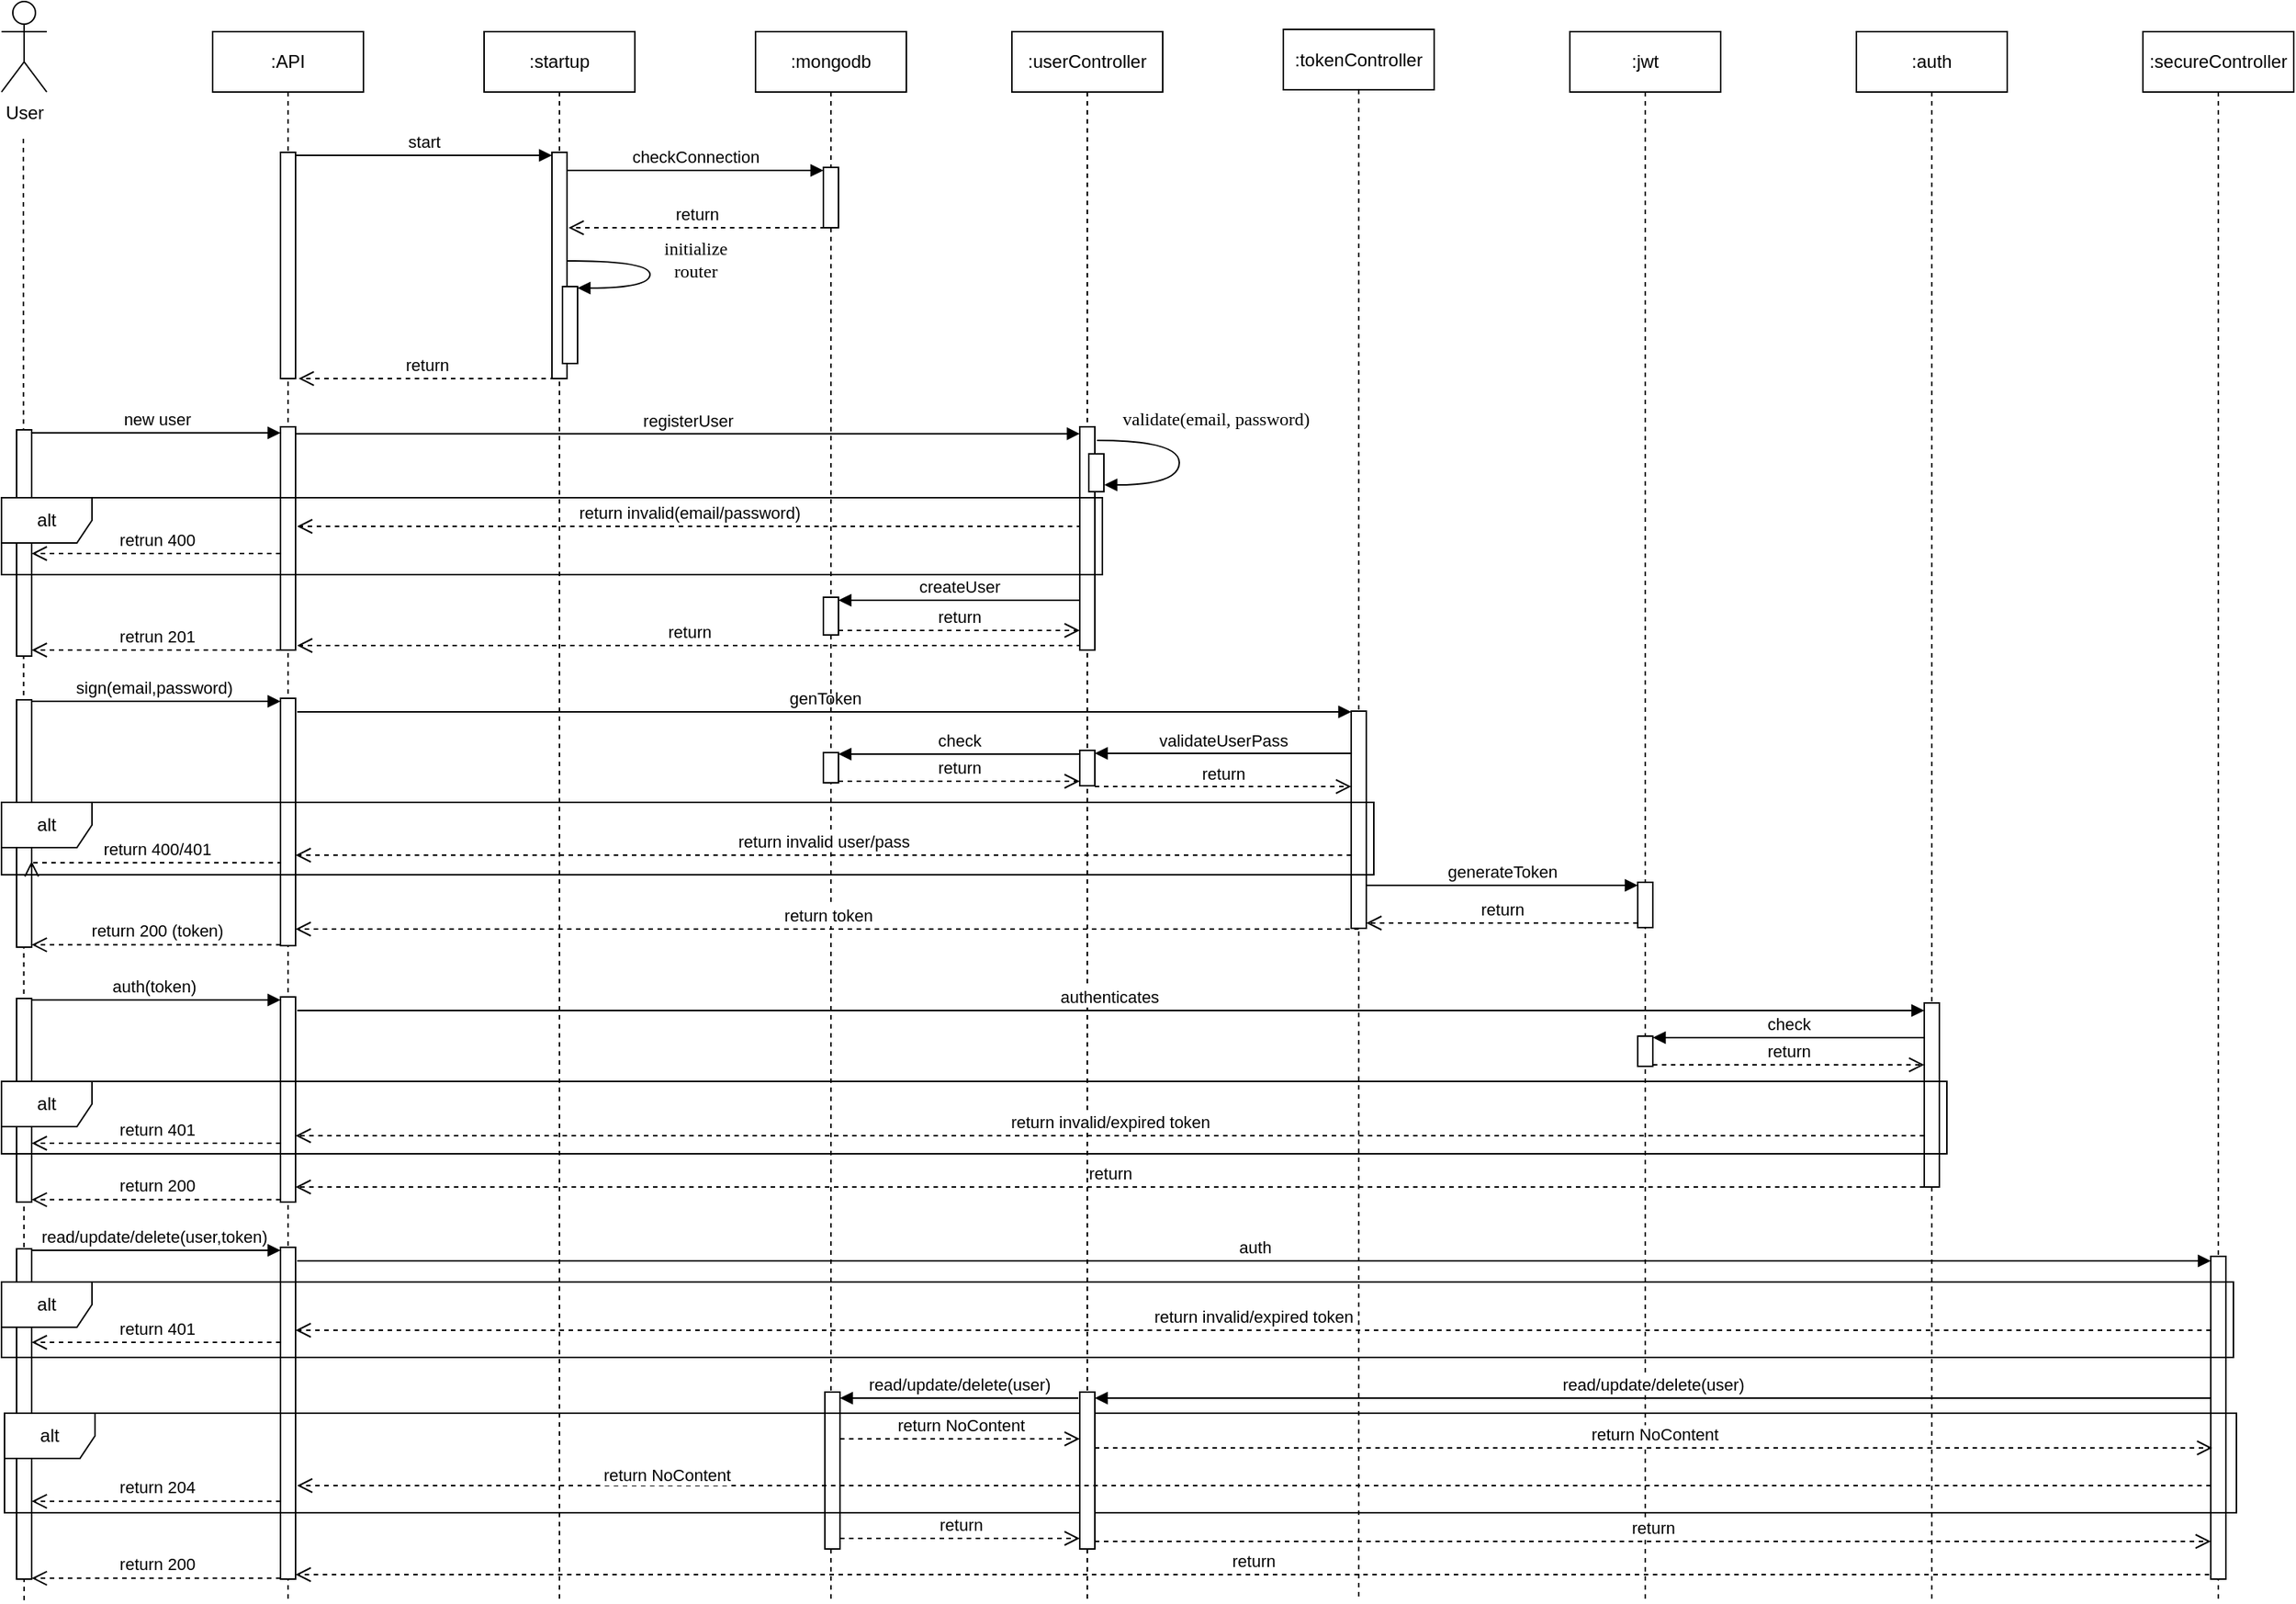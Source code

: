 <mxfile version="21.6.5" type="device" pages="6">
  <diagram name="all" id="2YBvvXClWsGukQMizWep">
    <mxGraphModel dx="2374" dy="1402" grid="1" gridSize="10" guides="1" tooltips="1" connect="1" arrows="1" fold="1" page="1" pageScale="1" pageWidth="850" pageHeight="1100" math="0" shadow="0">
      <root>
        <mxCell id="0" />
        <mxCell id="1" parent="0" />
        <mxCell id="aM9ryv3xv72pqoxQDRHE-1" value=":API" style="shape=umlLifeline;perimeter=lifelinePerimeter;whiteSpace=wrap;html=1;container=0;dropTarget=0;collapsible=0;recursiveResize=0;outlineConnect=0;portConstraint=eastwest;newEdgeStyle={&quot;edgeStyle&quot;:&quot;elbowEdgeStyle&quot;,&quot;elbow&quot;:&quot;vertical&quot;,&quot;curved&quot;:0,&quot;rounded&quot;:0};" parent="1" vertex="1">
          <mxGeometry x="231" y="45" width="100" height="1040" as="geometry" />
        </mxCell>
        <mxCell id="aM9ryv3xv72pqoxQDRHE-2" value="" style="html=1;points=[];perimeter=orthogonalPerimeter;outlineConnect=0;targetShapes=umlLifeline;portConstraint=eastwest;newEdgeStyle={&quot;edgeStyle&quot;:&quot;elbowEdgeStyle&quot;,&quot;elbow&quot;:&quot;vertical&quot;,&quot;curved&quot;:0,&quot;rounded&quot;:0};" parent="aM9ryv3xv72pqoxQDRHE-1" vertex="1">
          <mxGeometry x="45" y="80" width="10" height="150" as="geometry" />
        </mxCell>
        <mxCell id="xXss2JtKkA5pXzzgtht8-37" value="" style="html=1;points=[];perimeter=orthogonalPerimeter;outlineConnect=0;targetShapes=umlLifeline;portConstraint=eastwest;newEdgeStyle={&quot;edgeStyle&quot;:&quot;elbowEdgeStyle&quot;,&quot;elbow&quot;:&quot;vertical&quot;,&quot;curved&quot;:0,&quot;rounded&quot;:0};" vertex="1" parent="aM9ryv3xv72pqoxQDRHE-1">
          <mxGeometry x="45" y="262" width="10" height="148" as="geometry" />
        </mxCell>
        <mxCell id="aM9ryv3xv72pqoxQDRHE-5" value=":startup" style="shape=umlLifeline;perimeter=lifelinePerimeter;whiteSpace=wrap;html=1;container=0;dropTarget=0;collapsible=0;recursiveResize=0;outlineConnect=0;portConstraint=eastwest;newEdgeStyle={&quot;edgeStyle&quot;:&quot;elbowEdgeStyle&quot;,&quot;elbow&quot;:&quot;vertical&quot;,&quot;curved&quot;:0,&quot;rounded&quot;:0};" parent="1" vertex="1">
          <mxGeometry x="411" y="45" width="100" height="1040" as="geometry" />
        </mxCell>
        <mxCell id="aM9ryv3xv72pqoxQDRHE-6" value="" style="html=1;points=[];perimeter=orthogonalPerimeter;outlineConnect=0;targetShapes=umlLifeline;portConstraint=eastwest;newEdgeStyle={&quot;edgeStyle&quot;:&quot;elbowEdgeStyle&quot;,&quot;elbow&quot;:&quot;vertical&quot;,&quot;curved&quot;:0,&quot;rounded&quot;:0};" parent="aM9ryv3xv72pqoxQDRHE-5" vertex="1">
          <mxGeometry x="45" y="80" width="10" height="150" as="geometry" />
        </mxCell>
        <mxCell id="aM9ryv3xv72pqoxQDRHE-4" value="" style="html=1;points=[];perimeter=orthogonalPerimeter;outlineConnect=0;targetShapes=umlLifeline;portConstraint=eastwest;newEdgeStyle={&quot;edgeStyle&quot;:&quot;elbowEdgeStyle&quot;,&quot;elbow&quot;:&quot;vertical&quot;,&quot;curved&quot;:0,&quot;rounded&quot;:0};" parent="aM9ryv3xv72pqoxQDRHE-5" vertex="1">
          <mxGeometry x="52" y="169" width="10" height="51" as="geometry" />
        </mxCell>
        <mxCell id="xXss2JtKkA5pXzzgtht8-23" value="initialize&lt;br&gt;router" style="html=1;verticalAlign=bottom;endArrow=block;labelBackgroundColor=none;fontFamily=Verdana;fontSize=12;elbow=vertical;edgeStyle=orthogonalEdgeStyle;curved=1;exitX=1.038;exitY=0.345;exitPerimeter=0;" edge="1" parent="aM9ryv3xv72pqoxQDRHE-5" target="aM9ryv3xv72pqoxQDRHE-4">
          <mxGeometry x="0.174" y="30" relative="1" as="geometry">
            <mxPoint x="55.0" y="152.0" as="sourcePoint" />
            <mxPoint x="59.62" y="190.0" as="targetPoint" />
            <Array as="points">
              <mxPoint x="110" y="152" />
              <mxPoint x="110" y="170" />
            </Array>
            <mxPoint as="offset" />
          </mxGeometry>
        </mxCell>
        <mxCell id="aM9ryv3xv72pqoxQDRHE-7" value="genToken" style="html=1;verticalAlign=bottom;endArrow=block;edgeStyle=elbowEdgeStyle;elbow=vertical;curved=0;rounded=0;" parent="1" target="xXss2JtKkA5pXzzgtht8-27" edge="1">
          <mxGeometry relative="1" as="geometry">
            <mxPoint x="287" y="496" as="sourcePoint" />
            <Array as="points">
              <mxPoint x="372" y="496" />
            </Array>
            <mxPoint x="401" y="497" as="targetPoint" />
          </mxGeometry>
        </mxCell>
        <mxCell id="xXss2JtKkA5pXzzgtht8-1" value=":jwt" style="shape=umlLifeline;perimeter=lifelinePerimeter;whiteSpace=wrap;html=1;container=0;dropTarget=0;collapsible=0;recursiveResize=0;outlineConnect=0;portConstraint=eastwest;newEdgeStyle={&quot;edgeStyle&quot;:&quot;elbowEdgeStyle&quot;,&quot;elbow&quot;:&quot;vertical&quot;,&quot;curved&quot;:0,&quot;rounded&quot;:0};" vertex="1" parent="1">
          <mxGeometry x="1131" y="45" width="100" height="1040" as="geometry" />
        </mxCell>
        <mxCell id="xXss2JtKkA5pXzzgtht8-2" value="" style="html=1;points=[];perimeter=orthogonalPerimeter;outlineConnect=0;targetShapes=umlLifeline;portConstraint=eastwest;newEdgeStyle={&quot;edgeStyle&quot;:&quot;elbowEdgeStyle&quot;,&quot;elbow&quot;:&quot;vertical&quot;,&quot;curved&quot;:0,&quot;rounded&quot;:0};" vertex="1" parent="xXss2JtKkA5pXzzgtht8-1">
          <mxGeometry x="45" y="564" width="10" height="30" as="geometry" />
        </mxCell>
        <mxCell id="ZO_AkVybBzq6Cve9Li-u-19" value="" style="html=1;points=[];perimeter=orthogonalPerimeter;outlineConnect=0;targetShapes=umlLifeline;portConstraint=eastwest;newEdgeStyle={&quot;edgeStyle&quot;:&quot;elbowEdgeStyle&quot;,&quot;elbow&quot;:&quot;vertical&quot;,&quot;curved&quot;:0,&quot;rounded&quot;:0};" vertex="1" parent="xXss2JtKkA5pXzzgtht8-1">
          <mxGeometry x="45" y="666" width="10" height="20" as="geometry" />
        </mxCell>
        <mxCell id="ZO_AkVybBzq6Cve9Li-u-21" value="return" style="html=1;verticalAlign=bottom;endArrow=open;dashed=1;endSize=8;edgeStyle=elbowEdgeStyle;elbow=vertical;curved=0;rounded=0;" edge="1" parent="xXss2JtKkA5pXzzgtht8-1" target="xXss2JtKkA5pXzzgtht8-8">
          <mxGeometry relative="1" as="geometry">
            <mxPoint x="215" y="685" as="targetPoint" />
            <Array as="points">
              <mxPoint x="55" y="685" />
            </Array>
            <mxPoint x="55" y="685" as="sourcePoint" />
            <mxPoint as="offset" />
          </mxGeometry>
        </mxCell>
        <mxCell id="xXss2JtKkA5pXzzgtht8-3" value=":userController" style="shape=umlLifeline;perimeter=lifelinePerimeter;whiteSpace=wrap;html=1;container=0;dropTarget=0;collapsible=0;recursiveResize=0;outlineConnect=0;portConstraint=eastwest;newEdgeStyle={&quot;edgeStyle&quot;:&quot;elbowEdgeStyle&quot;,&quot;elbow&quot;:&quot;vertical&quot;,&quot;curved&quot;:0,&quot;rounded&quot;:0};" vertex="1" parent="1">
          <mxGeometry x="761" y="45" width="100" height="1040" as="geometry" />
        </mxCell>
        <mxCell id="xXss2JtKkA5pXzzgtht8-4" value="" style="html=1;points=[];perimeter=orthogonalPerimeter;outlineConnect=0;targetShapes=umlLifeline;portConstraint=eastwest;newEdgeStyle={&quot;edgeStyle&quot;:&quot;elbowEdgeStyle&quot;,&quot;elbow&quot;:&quot;vertical&quot;,&quot;curved&quot;:0,&quot;rounded&quot;:0};" vertex="1" parent="xXss2JtKkA5pXzzgtht8-3">
          <mxGeometry x="45" y="262" width="10" height="148" as="geometry" />
        </mxCell>
        <mxCell id="xNAz92yz7qKqX2DEC_wh-6" value="" style="html=1;points=[];perimeter=orthogonalPerimeter;outlineConnect=0;targetShapes=umlLifeline;portConstraint=eastwest;newEdgeStyle={&quot;edgeStyle&quot;:&quot;elbowEdgeStyle&quot;,&quot;elbow&quot;:&quot;vertical&quot;,&quot;curved&quot;:0,&quot;rounded&quot;:0};" vertex="1" parent="xXss2JtKkA5pXzzgtht8-3">
          <mxGeometry x="45" y="476.5" width="10" height="23.5" as="geometry" />
        </mxCell>
        <mxCell id="xNAz92yz7qKqX2DEC_wh-8" value="return" style="html=1;verticalAlign=bottom;endArrow=open;dashed=1;endSize=8;edgeStyle=elbowEdgeStyle;elbow=vertical;curved=0;rounded=0;" edge="1" parent="xXss2JtKkA5pXzzgtht8-3">
          <mxGeometry relative="1" as="geometry">
            <mxPoint x="225" y="500.5" as="targetPoint" />
            <Array as="points">
              <mxPoint x="55" y="500.5" />
            </Array>
            <mxPoint x="55" y="500.5" as="sourcePoint" />
            <mxPoint as="offset" />
          </mxGeometry>
        </mxCell>
        <mxCell id="xXss2JtKkA5pXzzgtht8-5" value=":mongodb" style="shape=umlLifeline;perimeter=lifelinePerimeter;whiteSpace=wrap;html=1;container=0;dropTarget=0;collapsible=0;recursiveResize=0;outlineConnect=0;portConstraint=eastwest;newEdgeStyle={&quot;edgeStyle&quot;:&quot;elbowEdgeStyle&quot;,&quot;elbow&quot;:&quot;vertical&quot;,&quot;curved&quot;:0,&quot;rounded&quot;:0};" vertex="1" parent="1">
          <mxGeometry x="591" y="45" width="100" height="1040" as="geometry" />
        </mxCell>
        <mxCell id="xXss2JtKkA5pXzzgtht8-6" value="" style="html=1;points=[];perimeter=orthogonalPerimeter;outlineConnect=0;targetShapes=umlLifeline;portConstraint=eastwest;newEdgeStyle={&quot;edgeStyle&quot;:&quot;elbowEdgeStyle&quot;,&quot;elbow&quot;:&quot;vertical&quot;,&quot;curved&quot;:0,&quot;rounded&quot;:0};" vertex="1" parent="xXss2JtKkA5pXzzgtht8-5">
          <mxGeometry x="45" y="90" width="10" height="40" as="geometry" />
        </mxCell>
        <mxCell id="xXss2JtKkA5pXzzgtht8-41" value="" style="html=1;points=[];perimeter=orthogonalPerimeter;outlineConnect=0;targetShapes=umlLifeline;portConstraint=eastwest;newEdgeStyle={&quot;edgeStyle&quot;:&quot;elbowEdgeStyle&quot;,&quot;elbow&quot;:&quot;vertical&quot;,&quot;curved&quot;:0,&quot;rounded&quot;:0};" vertex="1" parent="xXss2JtKkA5pXzzgtht8-5">
          <mxGeometry x="45" y="375" width="10" height="25" as="geometry" />
        </mxCell>
        <mxCell id="xNAz92yz7qKqX2DEC_wh-9" value="" style="html=1;points=[];perimeter=orthogonalPerimeter;outlineConnect=0;targetShapes=umlLifeline;portConstraint=eastwest;newEdgeStyle={&quot;edgeStyle&quot;:&quot;elbowEdgeStyle&quot;,&quot;elbow&quot;:&quot;vertical&quot;,&quot;curved&quot;:0,&quot;rounded&quot;:0};" vertex="1" parent="xXss2JtKkA5pXzzgtht8-5">
          <mxGeometry x="45" y="478" width="10" height="20" as="geometry" />
        </mxCell>
        <mxCell id="xXss2JtKkA5pXzzgtht8-7" value=":auth" style="shape=umlLifeline;perimeter=lifelinePerimeter;whiteSpace=wrap;html=1;container=0;dropTarget=0;collapsible=0;recursiveResize=0;outlineConnect=0;portConstraint=eastwest;newEdgeStyle={&quot;edgeStyle&quot;:&quot;elbowEdgeStyle&quot;,&quot;elbow&quot;:&quot;vertical&quot;,&quot;curved&quot;:0,&quot;rounded&quot;:0};" vertex="1" parent="1">
          <mxGeometry x="1321" y="45" width="100" height="1040" as="geometry" />
        </mxCell>
        <mxCell id="xXss2JtKkA5pXzzgtht8-8" value="" style="html=1;points=[];perimeter=orthogonalPerimeter;outlineConnect=0;targetShapes=umlLifeline;portConstraint=eastwest;newEdgeStyle={&quot;edgeStyle&quot;:&quot;elbowEdgeStyle&quot;,&quot;elbow&quot;:&quot;vertical&quot;,&quot;curved&quot;:0,&quot;rounded&quot;:0};" vertex="1" parent="xXss2JtKkA5pXzzgtht8-7">
          <mxGeometry x="45" y="644" width="10" height="122" as="geometry" />
        </mxCell>
        <mxCell id="xXss2JtKkA5pXzzgtht8-9" value=":secureController" style="shape=umlLifeline;perimeter=lifelinePerimeter;whiteSpace=wrap;html=1;container=0;dropTarget=0;collapsible=0;recursiveResize=0;outlineConnect=0;portConstraint=eastwest;newEdgeStyle={&quot;edgeStyle&quot;:&quot;elbowEdgeStyle&quot;,&quot;elbow&quot;:&quot;vertical&quot;,&quot;curved&quot;:0,&quot;rounded&quot;:0};" vertex="1" parent="1">
          <mxGeometry x="1511" y="45" width="100" height="1040" as="geometry" />
        </mxCell>
        <mxCell id="xXss2JtKkA5pXzzgtht8-10" value="" style="html=1;points=[];perimeter=orthogonalPerimeter;outlineConnect=0;targetShapes=umlLifeline;portConstraint=eastwest;newEdgeStyle={&quot;edgeStyle&quot;:&quot;elbowEdgeStyle&quot;,&quot;elbow&quot;:&quot;vertical&quot;,&quot;curved&quot;:0,&quot;rounded&quot;:0};" vertex="1" parent="xXss2JtKkA5pXzzgtht8-9">
          <mxGeometry x="45" y="812" width="10" height="214" as="geometry" />
        </mxCell>
        <mxCell id="xXss2JtKkA5pXzzgtht8-15" value="User" style="shape=umlActor;verticalLabelPosition=bottom;verticalAlign=top;html=1;outlineConnect=0;" vertex="1" parent="1">
          <mxGeometry x="91" y="25" width="30" height="60" as="geometry" />
        </mxCell>
        <mxCell id="xXss2JtKkA5pXzzgtht8-18" value="" style="endArrow=none;dashed=1;html=1;rounded=0;" edge="1" parent="1">
          <mxGeometry width="50" height="50" relative="1" as="geometry">
            <mxPoint x="106" y="1085" as="sourcePoint" />
            <mxPoint x="105.5" y="115" as="targetPoint" />
          </mxGeometry>
        </mxCell>
        <mxCell id="xXss2JtKkA5pXzzgtht8-19" value="sign(email,password)" style="html=1;verticalAlign=bottom;endArrow=block;edgeStyle=elbowEdgeStyle;elbow=vertical;curved=0;rounded=0;" edge="1" parent="1">
          <mxGeometry relative="1" as="geometry">
            <mxPoint x="107" y="489" as="sourcePoint" />
            <Array as="points">
              <mxPoint x="206" y="489" />
            </Array>
            <mxPoint x="276" y="489" as="targetPoint" />
            <mxPoint as="offset" />
          </mxGeometry>
        </mxCell>
        <mxCell id="xXss2JtKkA5pXzzgtht8-20" value="return 200 (token)" style="html=1;verticalAlign=bottom;endArrow=open;dashed=1;endSize=8;edgeStyle=elbowEdgeStyle;elbow=vertical;curved=0;rounded=0;" edge="1" parent="1">
          <mxGeometry relative="1" as="geometry">
            <mxPoint x="111" y="650.43" as="targetPoint" />
            <Array as="points">
              <mxPoint x="201" y="650.43" />
            </Array>
            <mxPoint x="276" y="650.43" as="sourcePoint" />
          </mxGeometry>
        </mxCell>
        <mxCell id="xXss2JtKkA5pXzzgtht8-26" value=":tokenController" style="shape=umlLifeline;perimeter=lifelinePerimeter;whiteSpace=wrap;html=1;container=0;dropTarget=0;collapsible=0;recursiveResize=0;outlineConnect=0;portConstraint=eastwest;newEdgeStyle={&quot;edgeStyle&quot;:&quot;elbowEdgeStyle&quot;,&quot;elbow&quot;:&quot;vertical&quot;,&quot;curved&quot;:0,&quot;rounded&quot;:0};" vertex="1" parent="1">
          <mxGeometry x="941" y="43.5" width="100" height="1041.5" as="geometry" />
        </mxCell>
        <mxCell id="xXss2JtKkA5pXzzgtht8-27" value="" style="html=1;points=[];perimeter=orthogonalPerimeter;outlineConnect=0;targetShapes=umlLifeline;portConstraint=eastwest;newEdgeStyle={&quot;edgeStyle&quot;:&quot;elbowEdgeStyle&quot;,&quot;elbow&quot;:&quot;vertical&quot;,&quot;curved&quot;:0,&quot;rounded&quot;:0};" vertex="1" parent="xXss2JtKkA5pXzzgtht8-26">
          <mxGeometry x="45" y="452" width="10" height="144" as="geometry" />
        </mxCell>
        <mxCell id="xXss2JtKkA5pXzzgtht8-29" value="start" style="html=1;verticalAlign=bottom;endArrow=block;edgeStyle=elbowEdgeStyle;elbow=vertical;curved=0;rounded=0;" edge="1" parent="1">
          <mxGeometry relative="1" as="geometry">
            <mxPoint x="286" y="127" as="sourcePoint" />
            <Array as="points">
              <mxPoint x="371" y="127" />
            </Array>
            <mxPoint x="456" y="127" as="targetPoint" />
          </mxGeometry>
        </mxCell>
        <mxCell id="xXss2JtKkA5pXzzgtht8-30" value="checkConnection" style="html=1;verticalAlign=bottom;endArrow=block;edgeStyle=elbowEdgeStyle;elbow=vertical;curved=0;rounded=0;" edge="1" parent="1">
          <mxGeometry relative="1" as="geometry">
            <mxPoint x="466" y="137" as="sourcePoint" />
            <Array as="points">
              <mxPoint x="551" y="137" />
            </Array>
            <mxPoint x="636" y="137" as="targetPoint" />
          </mxGeometry>
        </mxCell>
        <mxCell id="xXss2JtKkA5pXzzgtht8-31" value="return" style="html=1;verticalAlign=bottom;endArrow=open;dashed=1;endSize=8;edgeStyle=elbowEdgeStyle;elbow=vertical;curved=0;rounded=0;" edge="1" parent="1">
          <mxGeometry relative="1" as="geometry">
            <mxPoint x="467" y="175" as="targetPoint" />
            <Array as="points">
              <mxPoint x="562" y="175" />
            </Array>
            <mxPoint x="637" y="175" as="sourcePoint" />
          </mxGeometry>
        </mxCell>
        <mxCell id="xXss2JtKkA5pXzzgtht8-32" value="return" style="html=1;verticalAlign=bottom;endArrow=open;dashed=1;endSize=8;edgeStyle=elbowEdgeStyle;elbow=vertical;curved=0;rounded=0;" edge="1" parent="1">
          <mxGeometry relative="1" as="geometry">
            <mxPoint x="288" y="275" as="targetPoint" />
            <Array as="points">
              <mxPoint x="383" y="275" />
            </Array>
            <mxPoint x="458" y="275" as="sourcePoint" />
          </mxGeometry>
        </mxCell>
        <mxCell id="xXss2JtKkA5pXzzgtht8-33" value="" style="html=1;points=[];perimeter=orthogonalPerimeter;outlineConnect=0;targetShapes=umlLifeline;portConstraint=eastwest;newEdgeStyle={&quot;edgeStyle&quot;:&quot;elbowEdgeStyle&quot;,&quot;elbow&quot;:&quot;vertical&quot;,&quot;curved&quot;:0,&quot;rounded&quot;:0};" vertex="1" parent="1">
          <mxGeometry x="276" y="487" width="10" height="164" as="geometry" />
        </mxCell>
        <mxCell id="xXss2JtKkA5pXzzgtht8-34" value="" style="html=1;points=[];perimeter=orthogonalPerimeter;outlineConnect=0;targetShapes=umlLifeline;portConstraint=eastwest;newEdgeStyle={&quot;edgeStyle&quot;:&quot;elbowEdgeStyle&quot;,&quot;elbow&quot;:&quot;vertical&quot;,&quot;curved&quot;:0,&quot;rounded&quot;:0};" vertex="1" parent="1">
          <mxGeometry x="101" y="488" width="10" height="164" as="geometry" />
        </mxCell>
        <mxCell id="xXss2JtKkA5pXzzgtht8-35" value="" style="html=1;points=[];perimeter=orthogonalPerimeter;outlineConnect=0;targetShapes=umlLifeline;portConstraint=eastwest;newEdgeStyle={&quot;edgeStyle&quot;:&quot;elbowEdgeStyle&quot;,&quot;elbow&quot;:&quot;vertical&quot;,&quot;curved&quot;:0,&quot;rounded&quot;:0};" vertex="1" parent="1">
          <mxGeometry x="101" y="309" width="10" height="150" as="geometry" />
        </mxCell>
        <mxCell id="xXss2JtKkA5pXzzgtht8-36" value="new user" style="html=1;verticalAlign=bottom;endArrow=block;edgeStyle=elbowEdgeStyle;elbow=vertical;curved=0;rounded=0;" edge="1" parent="1" target="xXss2JtKkA5pXzzgtht8-37">
          <mxGeometry relative="1" as="geometry">
            <mxPoint x="111" y="311" as="sourcePoint" />
            <Array as="points">
              <mxPoint x="210" y="311" />
            </Array>
            <mxPoint x="281" y="311" as="targetPoint" />
            <mxPoint as="offset" />
          </mxGeometry>
        </mxCell>
        <mxCell id="xXss2JtKkA5pXzzgtht8-38" value="registerUser" style="html=1;verticalAlign=bottom;endArrow=block;edgeStyle=elbowEdgeStyle;elbow=vertical;curved=0;rounded=0;" edge="1" parent="1">
          <mxGeometry relative="1" as="geometry">
            <mxPoint x="286" y="311.58" as="sourcePoint" />
            <Array as="points">
              <mxPoint x="385" y="311.58" />
            </Array>
            <mxPoint x="806" y="311.58" as="targetPoint" />
            <mxPoint as="offset" />
          </mxGeometry>
        </mxCell>
        <mxCell id="xXss2JtKkA5pXzzgtht8-39" value="return" style="html=1;verticalAlign=bottom;endArrow=open;dashed=1;endSize=8;edgeStyle=elbowEdgeStyle;elbow=vertical;curved=0;rounded=0;" edge="1" parent="1">
          <mxGeometry relative="1" as="geometry">
            <mxPoint x="287" y="452" as="targetPoint" />
            <Array as="points">
              <mxPoint x="282" y="452" />
            </Array>
            <mxPoint x="806" y="451" as="sourcePoint" />
          </mxGeometry>
        </mxCell>
        <mxCell id="xXss2JtKkA5pXzzgtht8-40" value="createUser" style="html=1;verticalAlign=bottom;endArrow=block;edgeStyle=elbowEdgeStyle;elbow=vertical;curved=0;rounded=0;" edge="1" parent="1" target="xXss2JtKkA5pXzzgtht8-41">
          <mxGeometry relative="1" as="geometry">
            <mxPoint x="806" y="422" as="sourcePoint" />
            <Array as="points">
              <mxPoint x="701" y="422" />
            </Array>
            <mxPoint x="651" y="422" as="targetPoint" />
            <mxPoint as="offset" />
          </mxGeometry>
        </mxCell>
        <mxCell id="xXss2JtKkA5pXzzgtht8-42" value="return" style="html=1;verticalAlign=bottom;endArrow=open;dashed=1;endSize=8;edgeStyle=elbowEdgeStyle;elbow=vertical;curved=0;rounded=0;" edge="1" parent="1">
          <mxGeometry relative="1" as="geometry">
            <mxPoint x="806" y="442" as="targetPoint" />
            <Array as="points">
              <mxPoint x="646" y="442" />
            </Array>
            <mxPoint x="646" y="442" as="sourcePoint" />
            <mxPoint as="offset" />
          </mxGeometry>
        </mxCell>
        <mxCell id="xXss2JtKkA5pXzzgtht8-43" value="retrun 201" style="html=1;verticalAlign=bottom;endArrow=open;dashed=1;endSize=8;edgeStyle=elbowEdgeStyle;elbow=vertical;curved=0;rounded=0;" edge="1" parent="1">
          <mxGeometry relative="1" as="geometry">
            <mxPoint x="111" y="455" as="targetPoint" />
            <Array as="points">
              <mxPoint x="201" y="455" />
            </Array>
            <mxPoint x="276" y="455" as="sourcePoint" />
          </mxGeometry>
        </mxCell>
        <mxCell id="xNAz92yz7qKqX2DEC_wh-7" value="validateUserPass" style="html=1;verticalAlign=bottom;endArrow=block;edgeStyle=elbowEdgeStyle;elbow=vertical;curved=0;rounded=0;" edge="1" parent="1" target="xNAz92yz7qKqX2DEC_wh-6">
          <mxGeometry relative="1" as="geometry">
            <mxPoint x="986" y="523.5" as="sourcePoint" />
            <Array as="points">
              <mxPoint x="871" y="523.5" />
            </Array>
            <mxPoint x="831" y="525" as="targetPoint" />
            <mxPoint as="offset" />
          </mxGeometry>
        </mxCell>
        <mxCell id="xNAz92yz7qKqX2DEC_wh-11" value="check" style="html=1;verticalAlign=bottom;endArrow=block;edgeStyle=elbowEdgeStyle;elbow=vertical;curved=0;rounded=0;" edge="1" parent="1" target="xNAz92yz7qKqX2DEC_wh-9" source="xNAz92yz7qKqX2DEC_wh-6">
          <mxGeometry relative="1" as="geometry">
            <mxPoint x="801" y="524" as="sourcePoint" />
            <Array as="points">
              <mxPoint x="801" y="524" />
            </Array>
            <mxPoint x="651" y="524" as="targetPoint" />
            <mxPoint as="offset" />
          </mxGeometry>
        </mxCell>
        <mxCell id="xNAz92yz7qKqX2DEC_wh-10" value="return" style="html=1;verticalAlign=bottom;endArrow=open;dashed=1;endSize=8;edgeStyle=elbowEdgeStyle;elbow=vertical;curved=0;rounded=0;" edge="1" parent="1">
          <mxGeometry relative="1" as="geometry">
            <mxPoint x="806" y="542" as="targetPoint" />
            <Array as="points">
              <mxPoint x="646" y="542" />
            </Array>
            <mxPoint x="646" y="542" as="sourcePoint" />
            <mxPoint as="offset" />
          </mxGeometry>
        </mxCell>
        <mxCell id="xNAz92yz7qKqX2DEC_wh-12" value="generateToken" style="html=1;verticalAlign=bottom;endArrow=block;edgeStyle=elbowEdgeStyle;elbow=vertical;curved=0;rounded=0;" edge="1" parent="1">
          <mxGeometry relative="1" as="geometry">
            <mxPoint x="996" y="611" as="sourcePoint" />
            <Array as="points">
              <mxPoint x="1081" y="611" />
            </Array>
            <mxPoint x="1176" y="611" as="targetPoint" />
          </mxGeometry>
        </mxCell>
        <mxCell id="xNAz92yz7qKqX2DEC_wh-13" value="return" style="html=1;verticalAlign=bottom;endArrow=open;dashed=1;endSize=8;edgeStyle=elbowEdgeStyle;elbow=vertical;curved=0;rounded=0;" edge="1" parent="1">
          <mxGeometry relative="1" as="geometry">
            <mxPoint x="996" y="636" as="targetPoint" />
            <Array as="points">
              <mxPoint x="1101" y="636" />
            </Array>
            <mxPoint x="1176" y="636" as="sourcePoint" />
          </mxGeometry>
        </mxCell>
        <mxCell id="xNAz92yz7qKqX2DEC_wh-14" value="return token" style="html=1;verticalAlign=bottom;endArrow=open;dashed=1;endSize=8;edgeStyle=elbowEdgeStyle;elbow=vertical;curved=0;rounded=0;" edge="1" parent="1" target="xXss2JtKkA5pXzzgtht8-33">
          <mxGeometry relative="1" as="geometry">
            <mxPoint x="291" y="640" as="targetPoint" />
            <Array as="points">
              <mxPoint x="916" y="640" />
            </Array>
            <mxPoint x="991" y="640" as="sourcePoint" />
          </mxGeometry>
        </mxCell>
        <mxCell id="xNAz92yz7qKqX2DEC_wh-15" value="return invalid user/pass" style="html=1;verticalAlign=bottom;endArrow=open;dashed=1;endSize=8;edgeStyle=elbowEdgeStyle;elbow=vertical;curved=0;rounded=0;" edge="1" parent="1" target="xXss2JtKkA5pXzzgtht8-33">
          <mxGeometry relative="1" as="geometry">
            <mxPoint x="291" y="591" as="targetPoint" />
            <Array as="points">
              <mxPoint x="911" y="591" />
            </Array>
            <mxPoint x="986" y="591" as="sourcePoint" />
          </mxGeometry>
        </mxCell>
        <mxCell id="xNAz92yz7qKqX2DEC_wh-16" value="alt" style="shape=umlFrame;whiteSpace=wrap;html=1;" vertex="1" parent="1">
          <mxGeometry x="91" y="556" width="910" height="48" as="geometry" />
        </mxCell>
        <mxCell id="ZO_AkVybBzq6Cve9Li-u-1" value="authenticates&amp;nbsp;" style="html=1;verticalAlign=bottom;endArrow=block;edgeStyle=elbowEdgeStyle;elbow=vertical;curved=0;rounded=0;" edge="1" parent="1" target="xXss2JtKkA5pXzzgtht8-8">
          <mxGeometry x="0.001" relative="1" as="geometry">
            <mxPoint x="287" y="694" as="sourcePoint" />
            <Array as="points">
              <mxPoint x="372" y="694" />
            </Array>
            <mxPoint x="1361" y="694" as="targetPoint" />
            <mxPoint as="offset" />
          </mxGeometry>
        </mxCell>
        <mxCell id="ZO_AkVybBzq6Cve9Li-u-6" value="auth(token)" style="html=1;verticalAlign=bottom;endArrow=block;edgeStyle=elbowEdgeStyle;elbow=vertical;curved=0;rounded=0;" edge="1" parent="1">
          <mxGeometry relative="1" as="geometry">
            <mxPoint x="107" y="687" as="sourcePoint" />
            <Array as="points">
              <mxPoint x="206" y="687" />
            </Array>
            <mxPoint x="276" y="687" as="targetPoint" />
            <mxPoint as="offset" />
          </mxGeometry>
        </mxCell>
        <mxCell id="ZO_AkVybBzq6Cve9Li-u-7" value="return 200" style="html=1;verticalAlign=bottom;endArrow=open;dashed=1;endSize=8;edgeStyle=elbowEdgeStyle;elbow=vertical;curved=0;rounded=0;" edge="1" parent="1">
          <mxGeometry relative="1" as="geometry">
            <mxPoint x="111" y="819.43" as="targetPoint" />
            <Array as="points">
              <mxPoint x="201" y="819.43" />
            </Array>
            <mxPoint x="276" y="819.43" as="sourcePoint" />
          </mxGeometry>
        </mxCell>
        <mxCell id="ZO_AkVybBzq6Cve9Li-u-9" value="" style="html=1;points=[];perimeter=orthogonalPerimeter;outlineConnect=0;targetShapes=umlLifeline;portConstraint=eastwest;newEdgeStyle={&quot;edgeStyle&quot;:&quot;elbowEdgeStyle&quot;,&quot;elbow&quot;:&quot;vertical&quot;,&quot;curved&quot;:0,&quot;rounded&quot;:0};" vertex="1" parent="1">
          <mxGeometry x="276" y="685" width="10" height="136" as="geometry" />
        </mxCell>
        <mxCell id="ZO_AkVybBzq6Cve9Li-u-10" value="" style="html=1;points=[];perimeter=orthogonalPerimeter;outlineConnect=0;targetShapes=umlLifeline;portConstraint=eastwest;newEdgeStyle={&quot;edgeStyle&quot;:&quot;elbowEdgeStyle&quot;,&quot;elbow&quot;:&quot;vertical&quot;,&quot;curved&quot;:0,&quot;rounded&quot;:0};" vertex="1" parent="1">
          <mxGeometry x="101" y="686" width="10" height="135" as="geometry" />
        </mxCell>
        <mxCell id="ZO_AkVybBzq6Cve9Li-u-16" value="return" style="html=1;verticalAlign=bottom;endArrow=open;dashed=1;endSize=8;edgeStyle=elbowEdgeStyle;elbow=vertical;curved=0;rounded=0;" edge="1" parent="1" target="ZO_AkVybBzq6Cve9Li-u-9">
          <mxGeometry relative="1" as="geometry">
            <mxPoint x="661" y="811" as="targetPoint" />
            <Array as="points">
              <mxPoint x="1291" y="811" />
            </Array>
            <mxPoint x="1366" y="811" as="sourcePoint" />
          </mxGeometry>
        </mxCell>
        <mxCell id="ZO_AkVybBzq6Cve9Li-u-17" value="return invalid/expired token" style="html=1;verticalAlign=bottom;endArrow=open;dashed=1;endSize=8;edgeStyle=elbowEdgeStyle;elbow=vertical;curved=0;rounded=0;" edge="1" parent="1">
          <mxGeometry relative="1" as="geometry">
            <mxPoint x="286" y="777" as="targetPoint" />
            <Array as="points">
              <mxPoint x="911" y="777" />
            </Array>
            <mxPoint x="1366" y="777" as="sourcePoint" />
          </mxGeometry>
        </mxCell>
        <mxCell id="ZO_AkVybBzq6Cve9Li-u-18" value="alt" style="shape=umlFrame;whiteSpace=wrap;html=1;" vertex="1" parent="1">
          <mxGeometry x="91" y="741" width="1290" height="48" as="geometry" />
        </mxCell>
        <mxCell id="ZO_AkVybBzq6Cve9Li-u-20" value="check" style="html=1;verticalAlign=bottom;endArrow=block;edgeStyle=elbowEdgeStyle;elbow=vertical;curved=0;rounded=0;" edge="1" parent="1" target="ZO_AkVybBzq6Cve9Li-u-19" source="xXss2JtKkA5pXzzgtht8-8">
          <mxGeometry relative="1" as="geometry">
            <mxPoint x="1346" y="712" as="sourcePoint" />
            <Array as="points">
              <mxPoint x="1341" y="712" />
            </Array>
            <mxPoint x="1191" y="712" as="targetPoint" />
            <mxPoint as="offset" />
          </mxGeometry>
        </mxCell>
        <mxCell id="GqYbxm-H-FJdbo1JqX6x-5" value="auth" style="html=1;verticalAlign=bottom;endArrow=block;edgeStyle=elbowEdgeStyle;elbow=vertical;curved=0;rounded=0;" edge="1" parent="1" target="xXss2JtKkA5pXzzgtht8-10">
          <mxGeometry x="0.001" relative="1" as="geometry">
            <mxPoint x="287" y="860" as="sourcePoint" />
            <Array as="points">
              <mxPoint x="372" y="860" />
            </Array>
            <mxPoint x="1366" y="860" as="targetPoint" />
            <mxPoint as="offset" />
          </mxGeometry>
        </mxCell>
        <mxCell id="GqYbxm-H-FJdbo1JqX6x-6" value="read/update/delete(user,token)" style="html=1;verticalAlign=bottom;endArrow=block;edgeStyle=elbowEdgeStyle;elbow=vertical;curved=0;rounded=0;" edge="1" parent="1">
          <mxGeometry relative="1" as="geometry">
            <mxPoint x="107" y="853" as="sourcePoint" />
            <Array as="points">
              <mxPoint x="206" y="853" />
            </Array>
            <mxPoint x="276" y="853" as="targetPoint" />
            <mxPoint as="offset" />
          </mxGeometry>
        </mxCell>
        <mxCell id="GqYbxm-H-FJdbo1JqX6x-7" value="return 204" style="html=1;verticalAlign=bottom;endArrow=open;dashed=1;endSize=8;edgeStyle=elbowEdgeStyle;elbow=horizontal;curved=0;rounded=0;" edge="1" parent="1">
          <mxGeometry relative="1" as="geometry">
            <mxPoint x="111" y="1019.43" as="targetPoint" />
            <Array as="points">
              <mxPoint x="201" y="1019.43" />
            </Array>
            <mxPoint x="276" y="1019.43" as="sourcePoint" />
          </mxGeometry>
        </mxCell>
        <mxCell id="GqYbxm-H-FJdbo1JqX6x-8" value="" style="html=1;points=[];perimeter=orthogonalPerimeter;outlineConnect=0;targetShapes=umlLifeline;portConstraint=eastwest;newEdgeStyle={&quot;edgeStyle&quot;:&quot;elbowEdgeStyle&quot;,&quot;elbow&quot;:&quot;vertical&quot;,&quot;curved&quot;:0,&quot;rounded&quot;:0};" vertex="1" parent="1">
          <mxGeometry x="276" y="851" width="10" height="220" as="geometry" />
        </mxCell>
        <mxCell id="GqYbxm-H-FJdbo1JqX6x-9" value="" style="html=1;points=[];perimeter=orthogonalPerimeter;outlineConnect=0;targetShapes=umlLifeline;portConstraint=eastwest;newEdgeStyle={&quot;edgeStyle&quot;:&quot;elbowEdgeStyle&quot;,&quot;elbow&quot;:&quot;vertical&quot;,&quot;curved&quot;:0,&quot;rounded&quot;:0};" vertex="1" parent="1">
          <mxGeometry x="101" y="852" width="10" height="219" as="geometry" />
        </mxCell>
        <mxCell id="GqYbxm-H-FJdbo1JqX6x-10" value="return" style="html=1;verticalAlign=bottom;endArrow=open;dashed=1;endSize=8;edgeStyle=elbowEdgeStyle;elbow=vertical;curved=0;rounded=0;" edge="1" parent="1">
          <mxGeometry relative="1" as="geometry">
            <mxPoint x="286" y="1068" as="targetPoint" />
            <Array as="points">
              <mxPoint x="1480" y="1068" />
            </Array>
            <mxPoint x="1555" y="1068" as="sourcePoint" />
          </mxGeometry>
        </mxCell>
        <mxCell id="GqYbxm-H-FJdbo1JqX6x-15" value="" style="group" vertex="1" connectable="0" parent="1">
          <mxGeometry x="91" y="874" width="1480" height="50" as="geometry" />
        </mxCell>
        <mxCell id="GqYbxm-H-FJdbo1JqX6x-12" value="alt" style="shape=umlFrame;whiteSpace=wrap;html=1;" vertex="1" parent="GqYbxm-H-FJdbo1JqX6x-15">
          <mxGeometry width="1480" height="50" as="geometry" />
        </mxCell>
        <mxCell id="GqYbxm-H-FJdbo1JqX6x-11" value="return invalid/expired token" style="html=1;verticalAlign=bottom;endArrow=open;dashed=1;endSize=8;edgeStyle=elbowEdgeStyle;elbow=vertical;curved=0;rounded=0;" edge="1" parent="GqYbxm-H-FJdbo1JqX6x-15">
          <mxGeometry relative="1" as="geometry">
            <mxPoint x="195" y="32" as="targetPoint" />
            <Array as="points">
              <mxPoint x="820" y="32" />
            </Array>
            <mxPoint x="1465" y="32" as="sourcePoint" />
          </mxGeometry>
        </mxCell>
        <mxCell id="GqYbxm-H-FJdbo1JqX6x-14" value="return 401" style="html=1;verticalAlign=bottom;endArrow=open;dashed=1;endSize=8;edgeStyle=elbowEdgeStyle;elbow=vertical;curved=0;rounded=0;" edge="1" parent="GqYbxm-H-FJdbo1JqX6x-15">
          <mxGeometry relative="1" as="geometry">
            <mxPoint x="20" y="40.0" as="targetPoint" />
            <Array as="points">
              <mxPoint x="110" y="40.0" />
            </Array>
            <mxPoint x="185" y="40.0" as="sourcePoint" />
          </mxGeometry>
        </mxCell>
        <mxCell id="GqYbxm-H-FJdbo1JqX6x-16" value="" style="html=1;points=[];perimeter=orthogonalPerimeter;outlineConnect=0;targetShapes=umlLifeline;portConstraint=eastwest;newEdgeStyle={&quot;edgeStyle&quot;:&quot;elbowEdgeStyle&quot;,&quot;elbow&quot;:&quot;vertical&quot;,&quot;curved&quot;:0,&quot;rounded&quot;:0};" vertex="1" parent="1">
          <mxGeometry x="637" y="947" width="10" height="104" as="geometry" />
        </mxCell>
        <mxCell id="GqYbxm-H-FJdbo1JqX6x-17" value="read/update/delete(user)" style="html=1;verticalAlign=bottom;endArrow=block;edgeStyle=elbowEdgeStyle;elbow=vertical;curved=0;rounded=0;" edge="1" parent="1" target="_a4Q7ahxNHqVec0EIfYW-3" source="xXss2JtKkA5pXzzgtht8-10">
          <mxGeometry relative="1" as="geometry">
            <mxPoint x="807" y="950" as="sourcePoint" />
            <Array as="points">
              <mxPoint x="821" y="951" />
            </Array>
            <mxPoint x="941" y="951" as="targetPoint" />
            <mxPoint as="offset" />
          </mxGeometry>
        </mxCell>
        <mxCell id="GqYbxm-H-FJdbo1JqX6x-18" value="return" style="html=1;verticalAlign=bottom;endArrow=open;dashed=1;endSize=8;edgeStyle=elbowEdgeStyle;elbow=vertical;curved=0;rounded=0;" edge="1" parent="1">
          <mxGeometry relative="1" as="geometry">
            <mxPoint x="1556" y="1046" as="targetPoint" />
            <Array as="points">
              <mxPoint x="821" y="1046" />
            </Array>
            <mxPoint x="816" y="1046" as="sourcePoint" />
            <mxPoint as="offset" />
          </mxGeometry>
        </mxCell>
        <mxCell id="GqYbxm-H-FJdbo1JqX6x-19" value="return NoContent" style="html=1;verticalAlign=bottom;endArrow=open;dashed=1;endSize=8;edgeStyle=elbowEdgeStyle;elbow=vertical;curved=0;rounded=0;" edge="1" parent="1" source="_a4Q7ahxNHqVec0EIfYW-3">
          <mxGeometry relative="1" as="geometry">
            <mxPoint x="1557" y="984" as="targetPoint" />
            <Array as="points">
              <mxPoint x="821" y="984" />
            </Array>
            <mxPoint x="648" y="984" as="sourcePoint" />
            <mxPoint as="offset" />
          </mxGeometry>
        </mxCell>
        <mxCell id="GqYbxm-H-FJdbo1JqX6x-21" value="return 200" style="html=1;verticalAlign=bottom;endArrow=open;dashed=1;endSize=8;edgeStyle=elbowEdgeStyle;elbow=vertical;curved=0;rounded=0;" edge="1" parent="1">
          <mxGeometry relative="1" as="geometry">
            <mxPoint x="111" y="1070.43" as="targetPoint" />
            <Array as="points">
              <mxPoint x="201" y="1070.43" />
            </Array>
            <mxPoint x="276" y="1070.43" as="sourcePoint" />
          </mxGeometry>
        </mxCell>
        <mxCell id="_a4Q7ahxNHqVec0EIfYW-1" value="alt" style="shape=umlFrame;whiteSpace=wrap;html=1;" vertex="1" parent="1">
          <mxGeometry x="93" y="961" width="1480" height="66" as="geometry" />
        </mxCell>
        <mxCell id="_a4Q7ahxNHqVec0EIfYW-3" value="" style="html=1;points=[];perimeter=orthogonalPerimeter;outlineConnect=0;targetShapes=umlLifeline;portConstraint=eastwest;newEdgeStyle={&quot;edgeStyle&quot;:&quot;elbowEdgeStyle&quot;,&quot;elbow&quot;:&quot;vertical&quot;,&quot;curved&quot;:0,&quot;rounded&quot;:0};" vertex="1" parent="1">
          <mxGeometry x="806" y="947" width="10" height="104" as="geometry" />
        </mxCell>
        <mxCell id="_a4Q7ahxNHqVec0EIfYW-4" value="read/update/delete(user)" style="html=1;verticalAlign=bottom;endArrow=block;edgeStyle=elbowEdgeStyle;elbow=vertical;curved=0;rounded=0;" edge="1" parent="1" target="GqYbxm-H-FJdbo1JqX6x-16">
          <mxGeometry relative="1" as="geometry">
            <mxPoint x="805" y="951" as="sourcePoint" />
            <Array as="points">
              <mxPoint x="706" y="951" />
            </Array>
            <mxPoint x="651" y="951" as="targetPoint" />
            <mxPoint as="offset" />
          </mxGeometry>
        </mxCell>
        <mxCell id="_a4Q7ahxNHqVec0EIfYW-5" value="return NoContent" style="html=1;verticalAlign=bottom;endArrow=open;dashed=1;endSize=8;edgeStyle=elbowEdgeStyle;elbow=vertical;curved=0;rounded=0;" edge="1" parent="1">
          <mxGeometry relative="1" as="geometry">
            <mxPoint x="806" y="978" as="targetPoint" />
            <Array as="points">
              <mxPoint x="681" y="978" />
            </Array>
            <mxPoint x="647" y="978" as="sourcePoint" />
            <mxPoint as="offset" />
          </mxGeometry>
        </mxCell>
        <mxCell id="GqYbxm-H-FJdbo1JqX6x-20" value="return NoContent" style="html=1;verticalAlign=bottom;endArrow=open;dashed=1;endSize=8;edgeStyle=elbowEdgeStyle;elbow=vertical;curved=0;rounded=0;" edge="1" parent="1">
          <mxGeometry x="0.615" y="2" relative="1" as="geometry">
            <mxPoint x="287" y="1009" as="targetPoint" />
            <Array as="points">
              <mxPoint x="1481" y="1009" />
            </Array>
            <mxPoint x="1556" y="1009" as="sourcePoint" />
            <mxPoint as="offset" />
          </mxGeometry>
        </mxCell>
        <mxCell id="_a4Q7ahxNHqVec0EIfYW-6" value="return" style="html=1;verticalAlign=bottom;endArrow=open;dashed=1;endSize=8;edgeStyle=elbowEdgeStyle;elbow=vertical;curved=0;rounded=0;" edge="1" parent="1">
          <mxGeometry relative="1" as="geometry">
            <mxPoint x="806" y="1044" as="targetPoint" />
            <Array as="points" />
            <mxPoint x="647" y="1044" as="sourcePoint" />
            <mxPoint as="offset" />
          </mxGeometry>
        </mxCell>
        <mxCell id="-Pyi38N8HWpJiUcV5GFk-1" value="return 401" style="html=1;verticalAlign=bottom;endArrow=open;dashed=1;endSize=8;edgeStyle=elbowEdgeStyle;elbow=vertical;curved=0;rounded=0;" edge="1" parent="1">
          <mxGeometry relative="1" as="geometry">
            <mxPoint x="111" y="782.0" as="targetPoint" />
            <Array as="points">
              <mxPoint x="201" y="782.0" />
            </Array>
            <mxPoint x="276" y="782.0" as="sourcePoint" />
          </mxGeometry>
        </mxCell>
        <mxCell id="-Pyi38N8HWpJiUcV5GFk-2" value="return 400/401" style="html=1;verticalAlign=bottom;endArrow=open;dashed=1;endSize=8;edgeStyle=elbowEdgeStyle;elbow=vertical;curved=0;rounded=0;" edge="1" parent="1">
          <mxGeometry relative="1" as="geometry">
            <mxPoint x="111" y="595" as="targetPoint" />
            <Array as="points">
              <mxPoint x="286" y="596" />
            </Array>
            <mxPoint x="276" y="595" as="sourcePoint" />
          </mxGeometry>
        </mxCell>
        <mxCell id="Kh-Dp4BtV8hfP0YQJeSJ-1" value="" style="html=1;points=[];perimeter=orthogonalPerimeter;rounded=0;shadow=0;comic=0;labelBackgroundColor=none;strokeWidth=1;fontFamily=Verdana;fontSize=12;align=center;" vertex="1" parent="1">
          <mxGeometry x="812" y="324.9" width="10" height="25.1" as="geometry" />
        </mxCell>
        <mxCell id="Kh-Dp4BtV8hfP0YQJeSJ-2" value="validate(email, password)" style="html=1;verticalAlign=bottom;endArrow=block;labelBackgroundColor=none;fontFamily=Verdana;fontSize=12;elbow=vertical;edgeStyle=orthogonalEdgeStyle;curved=1;exitX=1.038;exitY=0.345;exitPerimeter=0;entryX=1.025;entryY=0.813;entryDx=0;entryDy=0;entryPerimeter=0;" edge="1" parent="1" target="Kh-Dp4BtV8hfP0YQJeSJ-1">
          <mxGeometry x="-0.185" y="24" relative="1" as="geometry">
            <mxPoint x="817.38" y="316.0" as="sourcePoint" />
            <mxPoint x="822" y="354.0" as="targetPoint" />
            <Array as="points">
              <mxPoint x="872" y="316.5" />
              <mxPoint x="872" y="345.5" />
              <mxPoint x="822" y="345.5" />
            </Array>
            <mxPoint y="-5" as="offset" />
          </mxGeometry>
        </mxCell>
        <mxCell id="-PVIPkxvdqqlVjrqCIfm-1" value="return invalid(email/password)" style="html=1;verticalAlign=bottom;endArrow=open;dashed=1;endSize=8;edgeStyle=elbowEdgeStyle;elbow=vertical;curved=0;rounded=0;" edge="1" parent="1">
          <mxGeometry relative="1" as="geometry">
            <mxPoint x="287" y="373" as="targetPoint" />
            <Array as="points">
              <mxPoint x="282" y="373" />
            </Array>
            <mxPoint x="806" y="372" as="sourcePoint" />
          </mxGeometry>
        </mxCell>
        <mxCell id="-sY457PZnbVTdJKzrzkH-1" value="retrun 400" style="html=1;verticalAlign=bottom;endArrow=open;dashed=1;endSize=8;edgeStyle=elbowEdgeStyle;elbow=vertical;curved=0;rounded=0;" edge="1" parent="1">
          <mxGeometry relative="1" as="geometry">
            <mxPoint x="111" y="391" as="targetPoint" />
            <Array as="points">
              <mxPoint x="201" y="391" />
            </Array>
            <mxPoint x="276" y="391" as="sourcePoint" />
          </mxGeometry>
        </mxCell>
        <mxCell id="LAQjq0yQcNW0UpaQcFBf-1" value="alt" style="shape=umlFrame;whiteSpace=wrap;html=1;" vertex="1" parent="1">
          <mxGeometry x="91" y="354" width="730" height="51" as="geometry" />
        </mxCell>
      </root>
    </mxGraphModel>
  </diagram>
  <diagram id="otzp8OXWpomxdckk7Y2Q" name="startup">
    <mxGraphModel dx="1696" dy="1001" grid="1" gridSize="10" guides="1" tooltips="1" connect="1" arrows="1" fold="1" page="1" pageScale="1" pageWidth="1100" pageHeight="850" math="0" shadow="0">
      <root>
        <mxCell id="0" />
        <mxCell id="1" parent="0" />
        <mxCell id="Dly7lmNdTF0zjxPQddm3-1" value=":API" style="shape=umlLifeline;perimeter=lifelinePerimeter;whiteSpace=wrap;html=1;container=0;dropTarget=0;collapsible=0;recursiveResize=0;outlineConnect=0;portConstraint=eastwest;newEdgeStyle={&quot;edgeStyle&quot;:&quot;elbowEdgeStyle&quot;,&quot;elbow&quot;:&quot;vertical&quot;,&quot;curved&quot;:0,&quot;rounded&quot;:0};" vertex="1" parent="1">
          <mxGeometry x="320" y="293" width="100" height="265" as="geometry" />
        </mxCell>
        <mxCell id="Dly7lmNdTF0zjxPQddm3-2" value="" style="html=1;points=[];perimeter=orthogonalPerimeter;outlineConnect=0;targetShapes=umlLifeline;portConstraint=eastwest;newEdgeStyle={&quot;edgeStyle&quot;:&quot;elbowEdgeStyle&quot;,&quot;elbow&quot;:&quot;vertical&quot;,&quot;curved&quot;:0,&quot;rounded&quot;:0};" vertex="1" parent="Dly7lmNdTF0zjxPQddm3-1">
          <mxGeometry x="45" y="80" width="10" height="150" as="geometry" />
        </mxCell>
        <mxCell id="Dly7lmNdTF0zjxPQddm3-4" value=":startup" style="shape=umlLifeline;perimeter=lifelinePerimeter;whiteSpace=wrap;html=1;container=0;dropTarget=0;collapsible=0;recursiveResize=0;outlineConnect=0;portConstraint=eastwest;newEdgeStyle={&quot;edgeStyle&quot;:&quot;elbowEdgeStyle&quot;,&quot;elbow&quot;:&quot;vertical&quot;,&quot;curved&quot;:0,&quot;rounded&quot;:0};" vertex="1" parent="1">
          <mxGeometry x="500" y="293" width="100" height="265" as="geometry" />
        </mxCell>
        <mxCell id="Dly7lmNdTF0zjxPQddm3-5" value="" style="html=1;points=[];perimeter=orthogonalPerimeter;outlineConnect=0;targetShapes=umlLifeline;portConstraint=eastwest;newEdgeStyle={&quot;edgeStyle&quot;:&quot;elbowEdgeStyle&quot;,&quot;elbow&quot;:&quot;vertical&quot;,&quot;curved&quot;:0,&quot;rounded&quot;:0};" vertex="1" parent="Dly7lmNdTF0zjxPQddm3-4">
          <mxGeometry x="45" y="80" width="10" height="150" as="geometry" />
        </mxCell>
        <mxCell id="Dly7lmNdTF0zjxPQddm3-6" value="" style="html=1;points=[];perimeter=orthogonalPerimeter;outlineConnect=0;targetShapes=umlLifeline;portConstraint=eastwest;newEdgeStyle={&quot;edgeStyle&quot;:&quot;elbowEdgeStyle&quot;,&quot;elbow&quot;:&quot;vertical&quot;,&quot;curved&quot;:0,&quot;rounded&quot;:0};" vertex="1" parent="Dly7lmNdTF0zjxPQddm3-4">
          <mxGeometry x="52" y="169" width="10" height="51" as="geometry" />
        </mxCell>
        <mxCell id="Dly7lmNdTF0zjxPQddm3-7" value="initialize&lt;br&gt;router" style="html=1;verticalAlign=bottom;endArrow=block;labelBackgroundColor=none;fontFamily=Verdana;fontSize=12;elbow=vertical;edgeStyle=orthogonalEdgeStyle;curved=1;exitX=1.038;exitY=0.345;exitPerimeter=0;" edge="1" parent="Dly7lmNdTF0zjxPQddm3-4" target="Dly7lmNdTF0zjxPQddm3-6">
          <mxGeometry x="0.174" y="30" relative="1" as="geometry">
            <mxPoint x="55.0" y="152.0" as="sourcePoint" />
            <mxPoint x="59.62" y="190.0" as="targetPoint" />
            <Array as="points">
              <mxPoint x="110" y="152" />
              <mxPoint x="110" y="170" />
            </Array>
            <mxPoint as="offset" />
          </mxGeometry>
        </mxCell>
        <mxCell id="Dly7lmNdTF0zjxPQddm3-10" value=":mongodb" style="shape=umlLifeline;perimeter=lifelinePerimeter;whiteSpace=wrap;html=1;container=0;dropTarget=0;collapsible=0;recursiveResize=0;outlineConnect=0;portConstraint=eastwest;newEdgeStyle={&quot;edgeStyle&quot;:&quot;elbowEdgeStyle&quot;,&quot;elbow&quot;:&quot;vertical&quot;,&quot;curved&quot;:0,&quot;rounded&quot;:0};" vertex="1" parent="1">
          <mxGeometry x="680" y="293" width="100" height="265" as="geometry" />
        </mxCell>
        <mxCell id="Dly7lmNdTF0zjxPQddm3-11" value="" style="html=1;points=[];perimeter=orthogonalPerimeter;outlineConnect=0;targetShapes=umlLifeline;portConstraint=eastwest;newEdgeStyle={&quot;edgeStyle&quot;:&quot;elbowEdgeStyle&quot;,&quot;elbow&quot;:&quot;vertical&quot;,&quot;curved&quot;:0,&quot;rounded&quot;:0};" vertex="1" parent="Dly7lmNdTF0zjxPQddm3-10">
          <mxGeometry x="45" y="90" width="10" height="40" as="geometry" />
        </mxCell>
        <mxCell id="Dly7lmNdTF0zjxPQddm3-14" value="start" style="html=1;verticalAlign=bottom;endArrow=block;edgeStyle=elbowEdgeStyle;elbow=vertical;curved=0;rounded=0;" edge="1" parent="1">
          <mxGeometry relative="1" as="geometry">
            <mxPoint x="375" y="375" as="sourcePoint" />
            <Array as="points">
              <mxPoint x="460" y="375" />
            </Array>
            <mxPoint x="545" y="375" as="targetPoint" />
          </mxGeometry>
        </mxCell>
        <mxCell id="Dly7lmNdTF0zjxPQddm3-15" value="checkConnection" style="html=1;verticalAlign=bottom;endArrow=block;edgeStyle=elbowEdgeStyle;elbow=vertical;curved=0;rounded=0;" edge="1" parent="1">
          <mxGeometry relative="1" as="geometry">
            <mxPoint x="555" y="385" as="sourcePoint" />
            <Array as="points">
              <mxPoint x="640" y="385" />
            </Array>
            <mxPoint x="725" y="385" as="targetPoint" />
          </mxGeometry>
        </mxCell>
        <mxCell id="Dly7lmNdTF0zjxPQddm3-16" value="return" style="html=1;verticalAlign=bottom;endArrow=open;dashed=1;endSize=8;edgeStyle=elbowEdgeStyle;elbow=vertical;curved=0;rounded=0;" edge="1" parent="1">
          <mxGeometry relative="1" as="geometry">
            <mxPoint x="556" y="423" as="targetPoint" />
            <Array as="points">
              <mxPoint x="651" y="423" />
            </Array>
            <mxPoint x="726" y="423" as="sourcePoint" />
          </mxGeometry>
        </mxCell>
        <mxCell id="Dly7lmNdTF0zjxPQddm3-17" value="return" style="html=1;verticalAlign=bottom;endArrow=open;dashed=1;endSize=8;edgeStyle=elbowEdgeStyle;elbow=vertical;curved=0;rounded=0;" edge="1" parent="1">
          <mxGeometry relative="1" as="geometry">
            <mxPoint x="377" y="523" as="targetPoint" />
            <Array as="points">
              <mxPoint x="472" y="523" />
            </Array>
            <mxPoint x="547" y="523" as="sourcePoint" />
          </mxGeometry>
        </mxCell>
      </root>
    </mxGraphModel>
  </diagram>
  <diagram id="Ng_bPTRQS62Q6Ip4oqFw" name="RegisterUser">
    <mxGraphModel dx="819" dy="483" grid="1" gridSize="10" guides="1" tooltips="1" connect="1" arrows="1" fold="1" page="1" pageScale="1" pageWidth="1100" pageHeight="850" math="0" shadow="0">
      <root>
        <mxCell id="0" />
        <mxCell id="1" parent="0" />
        <mxCell id="uq0PLBBngQvqmYTLc8b_-31" value="" style="endArrow=none;dashed=1;html=1;rounded=0;" edge="1" parent="1">
          <mxGeometry width="50" height="50" relative="1" as="geometry">
            <mxPoint x="270" y="590" as="sourcePoint" />
            <mxPoint x="269.5" y="387" as="targetPoint" />
          </mxGeometry>
        </mxCell>
        <mxCell id="uq0PLBBngQvqmYTLc8b_-1" value=":API" style="shape=umlLifeline;perimeter=lifelinePerimeter;whiteSpace=wrap;html=1;container=0;dropTarget=0;collapsible=0;recursiveResize=0;outlineConnect=0;portConstraint=eastwest;newEdgeStyle={&quot;edgeStyle&quot;:&quot;elbowEdgeStyle&quot;,&quot;elbow&quot;:&quot;vertical&quot;,&quot;curved&quot;:0,&quot;rounded&quot;:0};" vertex="1" parent="1">
          <mxGeometry x="395" y="317" width="100" height="273" as="geometry" />
        </mxCell>
        <mxCell id="uq0PLBBngQvqmYTLc8b_-3" value="" style="html=1;points=[];perimeter=orthogonalPerimeter;outlineConnect=0;targetShapes=umlLifeline;portConstraint=eastwest;newEdgeStyle={&quot;edgeStyle&quot;:&quot;elbowEdgeStyle&quot;,&quot;elbow&quot;:&quot;vertical&quot;,&quot;curved&quot;:0,&quot;rounded&quot;:0};" vertex="1" parent="uq0PLBBngQvqmYTLc8b_-1">
          <mxGeometry x="45" y="91" width="10" height="159" as="geometry" />
        </mxCell>
        <mxCell id="uq0PLBBngQvqmYTLc8b_-9" value=":userController" style="shape=umlLifeline;perimeter=lifelinePerimeter;whiteSpace=wrap;html=1;container=0;dropTarget=0;collapsible=0;recursiveResize=0;outlineConnect=0;portConstraint=eastwest;newEdgeStyle={&quot;edgeStyle&quot;:&quot;elbowEdgeStyle&quot;,&quot;elbow&quot;:&quot;vertical&quot;,&quot;curved&quot;:0,&quot;rounded&quot;:0};" vertex="1" parent="1">
          <mxGeometry x="746" y="317" width="100" height="273" as="geometry" />
        </mxCell>
        <mxCell id="uq0PLBBngQvqmYTLc8b_-10" value="" style="html=1;points=[];perimeter=orthogonalPerimeter;outlineConnect=0;targetShapes=umlLifeline;portConstraint=eastwest;newEdgeStyle={&quot;edgeStyle&quot;:&quot;elbowEdgeStyle&quot;,&quot;elbow&quot;:&quot;vertical&quot;,&quot;curved&quot;:0,&quot;rounded&quot;:0};" vertex="1" parent="uq0PLBBngQvqmYTLc8b_-9">
          <mxGeometry x="45" y="91" width="10" height="159" as="geometry" />
        </mxCell>
        <mxCell id="uq0PLBBngQvqmYTLc8b_-11" value=":mongodb" style="shape=umlLifeline;perimeter=lifelinePerimeter;whiteSpace=wrap;html=1;container=0;dropTarget=0;collapsible=0;recursiveResize=0;outlineConnect=0;portConstraint=eastwest;newEdgeStyle={&quot;edgeStyle&quot;:&quot;elbowEdgeStyle&quot;,&quot;elbow&quot;:&quot;vertical&quot;,&quot;curved&quot;:0,&quot;rounded&quot;:0};" vertex="1" parent="1">
          <mxGeometry x="576" y="317" width="100" height="273" as="geometry" />
        </mxCell>
        <mxCell id="uq0PLBBngQvqmYTLc8b_-13" value="" style="html=1;points=[];perimeter=orthogonalPerimeter;outlineConnect=0;targetShapes=umlLifeline;portConstraint=eastwest;newEdgeStyle={&quot;edgeStyle&quot;:&quot;elbowEdgeStyle&quot;,&quot;elbow&quot;:&quot;vertical&quot;,&quot;curved&quot;:0,&quot;rounded&quot;:0};" vertex="1" parent="uq0PLBBngQvqmYTLc8b_-11">
          <mxGeometry x="45" y="198" width="10" height="32" as="geometry" />
        </mxCell>
        <mxCell id="uq0PLBBngQvqmYTLc8b_-14" value="User" style="shape=umlActor;verticalLabelPosition=bottom;verticalAlign=top;html=1;outlineConnect=0;" vertex="1" parent="1">
          <mxGeometry x="255" y="297" width="30" height="60" as="geometry" />
        </mxCell>
        <mxCell id="uq0PLBBngQvqmYTLc8b_-24" value="" style="html=1;points=[];perimeter=orthogonalPerimeter;outlineConnect=0;targetShapes=umlLifeline;portConstraint=eastwest;newEdgeStyle={&quot;edgeStyle&quot;:&quot;elbowEdgeStyle&quot;,&quot;elbow&quot;:&quot;vertical&quot;,&quot;curved&quot;:0,&quot;rounded&quot;:0};" vertex="1" parent="1">
          <mxGeometry x="265" y="406" width="10" height="164" as="geometry" />
        </mxCell>
        <mxCell id="uq0PLBBngQvqmYTLc8b_-25" value="new user" style="html=1;verticalAlign=bottom;endArrow=block;edgeStyle=elbowEdgeStyle;elbow=vertical;curved=0;rounded=0;" edge="1" parent="1">
          <mxGeometry x="0.006" relative="1" as="geometry">
            <mxPoint x="275" y="411" as="sourcePoint" />
            <Array as="points">
              <mxPoint x="374" y="411" />
            </Array>
            <mxPoint x="440" y="411" as="targetPoint" />
            <mxPoint as="offset" />
          </mxGeometry>
        </mxCell>
        <mxCell id="uq0PLBBngQvqmYTLc8b_-26" value="registerUser" style="html=1;verticalAlign=bottom;endArrow=block;edgeStyle=elbowEdgeStyle;elbow=vertical;curved=0;rounded=0;" edge="1" parent="1">
          <mxGeometry relative="1" as="geometry">
            <mxPoint x="450" y="413.58" as="sourcePoint" />
            <Array as="points">
              <mxPoint x="549" y="413.58" />
            </Array>
            <mxPoint x="791" y="413.58" as="targetPoint" />
            <mxPoint as="offset" />
          </mxGeometry>
        </mxCell>
        <mxCell id="uq0PLBBngQvqmYTLc8b_-27" value="return" style="html=1;verticalAlign=bottom;endArrow=open;dashed=1;endSize=8;edgeStyle=elbowEdgeStyle;elbow=vertical;curved=0;rounded=0;" edge="1" parent="1">
          <mxGeometry relative="1" as="geometry">
            <mxPoint x="450" y="564" as="targetPoint" />
            <Array as="points" />
            <mxPoint x="791" y="564" as="sourcePoint" />
          </mxGeometry>
        </mxCell>
        <mxCell id="uq0PLBBngQvqmYTLc8b_-28" value="createUser" style="html=1;verticalAlign=bottom;endArrow=block;edgeStyle=elbowEdgeStyle;elbow=vertical;curved=0;rounded=0;" edge="1" parent="1" target="uq0PLBBngQvqmYTLc8b_-13">
          <mxGeometry relative="1" as="geometry">
            <mxPoint x="791" y="518" as="sourcePoint" />
            <Array as="points">
              <mxPoint x="686" y="518" />
            </Array>
            <mxPoint x="636" y="518" as="targetPoint" />
            <mxPoint as="offset" />
          </mxGeometry>
        </mxCell>
        <mxCell id="uq0PLBBngQvqmYTLc8b_-29" value="return" style="html=1;verticalAlign=bottom;endArrow=open;dashed=1;endSize=8;edgeStyle=elbowEdgeStyle;elbow=vertical;curved=0;rounded=0;" edge="1" parent="1" source="uq0PLBBngQvqmYTLc8b_-13">
          <mxGeometry relative="1" as="geometry">
            <mxPoint x="791" y="543" as="targetPoint" />
            <Array as="points" />
            <mxPoint x="640" y="541" as="sourcePoint" />
            <mxPoint as="offset" />
          </mxGeometry>
        </mxCell>
        <mxCell id="uq0PLBBngQvqmYTLc8b_-30" value="return 201" style="html=1;verticalAlign=bottom;endArrow=open;dashed=1;endSize=8;edgeStyle=elbowEdgeStyle;elbow=vertical;curved=0;rounded=0;" edge="1" parent="1">
          <mxGeometry relative="1" as="geometry">
            <mxPoint x="275" y="566" as="targetPoint" />
            <Array as="points">
              <mxPoint x="365" y="566" />
            </Array>
            <mxPoint x="440" y="566" as="sourcePoint" />
          </mxGeometry>
        </mxCell>
        <mxCell id="AKumeHrb3Xfst9PG7NXX-1" value="" style="html=1;points=[];perimeter=orthogonalPerimeter;rounded=0;shadow=0;comic=0;labelBackgroundColor=none;strokeWidth=1;fontFamily=Verdana;fontSize=12;align=center;" vertex="1" parent="1">
          <mxGeometry x="796" y="424.4" width="10" height="25.1" as="geometry" />
        </mxCell>
        <mxCell id="AKumeHrb3Xfst9PG7NXX-2" value="validate(email, password)" style="html=1;verticalAlign=bottom;endArrow=block;labelBackgroundColor=none;fontFamily=Verdana;fontSize=12;elbow=vertical;edgeStyle=orthogonalEdgeStyle;curved=1;exitX=1.038;exitY=0.345;exitPerimeter=0;entryX=1.025;entryY=0.813;entryDx=0;entryDy=0;entryPerimeter=0;" edge="1" parent="1" target="AKumeHrb3Xfst9PG7NXX-1">
          <mxGeometry x="-0.185" y="24" relative="1" as="geometry">
            <mxPoint x="801.38" y="415.5" as="sourcePoint" />
            <mxPoint x="806" y="453.5" as="targetPoint" />
            <Array as="points">
              <mxPoint x="856" y="416" />
              <mxPoint x="856" y="445" />
              <mxPoint x="806" y="445" />
            </Array>
            <mxPoint y="-5" as="offset" />
          </mxGeometry>
        </mxCell>
        <mxCell id="ltQQLyulGTN3ixXMFLcz-1" value="alt" style="shape=umlFrame;whiteSpace=wrap;html=1;" vertex="1" parent="1">
          <mxGeometry x="250" y="453" width="560" height="48" as="geometry" />
        </mxCell>
        <mxCell id="AKumeHrb3Xfst9PG7NXX-3" value="return invalid(email/password)" style="html=1;verticalAlign=bottom;endArrow=open;dashed=1;endSize=8;edgeStyle=elbowEdgeStyle;elbow=vertical;curved=0;rounded=0;" edge="1" parent="1">
          <mxGeometry relative="1" as="geometry">
            <mxPoint x="450" y="476" as="targetPoint" />
            <Array as="points" />
            <mxPoint x="791" y="476" as="sourcePoint" />
          </mxGeometry>
        </mxCell>
        <mxCell id="AKumeHrb3Xfst9PG7NXX-4" value="return 400" style="html=1;verticalAlign=bottom;endArrow=open;dashed=1;endSize=8;edgeStyle=elbowEdgeStyle;elbow=vertical;curved=0;rounded=0;" edge="1" parent="1">
          <mxGeometry relative="1" as="geometry">
            <mxPoint x="275" y="491" as="targetPoint" />
            <Array as="points">
              <mxPoint x="365" y="491" />
            </Array>
            <mxPoint x="440" y="491" as="sourcePoint" />
          </mxGeometry>
        </mxCell>
      </root>
    </mxGraphModel>
  </diagram>
  <diagram id="_D1vJ95jaI1XtkYSXYUQ" name="GenerateToken">
    <mxGraphModel dx="766" dy="452" grid="1" gridSize="10" guides="1" tooltips="1" connect="1" arrows="1" fold="1" page="1" pageScale="1" pageWidth="1100" pageHeight="850" math="0" shadow="0">
      <root>
        <mxCell id="0" />
        <mxCell id="1" parent="0" />
        <mxCell id="g_3_JW-PKwbUcUxgZDQ5-1" value=":API" style="shape=umlLifeline;perimeter=lifelinePerimeter;whiteSpace=wrap;html=1;container=0;dropTarget=0;collapsible=0;recursiveResize=0;outlineConnect=0;portConstraint=eastwest;newEdgeStyle={&quot;edgeStyle&quot;:&quot;elbowEdgeStyle&quot;,&quot;elbow&quot;:&quot;vertical&quot;,&quot;curved&quot;:0,&quot;rounded&quot;:0};" vertex="1" parent="1">
          <mxGeometry x="210" y="285" width="100" height="300" as="geometry" />
        </mxCell>
        <mxCell id="g_3_JW-PKwbUcUxgZDQ5-8" value="genToken" style="html=1;verticalAlign=bottom;endArrow=block;edgeStyle=elbowEdgeStyle;elbow=vertical;curved=0;rounded=0;" edge="1" parent="1" target="g_3_JW-PKwbUcUxgZDQ5-24" source="g_3_JW-PKwbUcUxgZDQ5-29">
          <mxGeometry relative="1" as="geometry">
            <mxPoint x="86" y="391" as="sourcePoint" />
            <Array as="points">
              <mxPoint x="280" y="391" />
            </Array>
            <mxPoint x="200" y="392" as="targetPoint" />
          </mxGeometry>
        </mxCell>
        <mxCell id="g_3_JW-PKwbUcUxgZDQ5-9" value=":jwt" style="shape=umlLifeline;perimeter=lifelinePerimeter;whiteSpace=wrap;html=1;container=0;dropTarget=0;collapsible=0;recursiveResize=0;outlineConnect=0;portConstraint=eastwest;newEdgeStyle={&quot;edgeStyle&quot;:&quot;elbowEdgeStyle&quot;,&quot;elbow&quot;:&quot;vertical&quot;,&quot;curved&quot;:0,&quot;rounded&quot;:0};" vertex="1" parent="1">
          <mxGeometry x="930" y="285" width="100" height="300" as="geometry" />
        </mxCell>
        <mxCell id="g_3_JW-PKwbUcUxgZDQ5-10" value="" style="html=1;points=[];perimeter=orthogonalPerimeter;outlineConnect=0;targetShapes=umlLifeline;portConstraint=eastwest;newEdgeStyle={&quot;edgeStyle&quot;:&quot;elbowEdgeStyle&quot;,&quot;elbow&quot;:&quot;vertical&quot;,&quot;curved&quot;:0,&quot;rounded&quot;:0};" vertex="1" parent="g_3_JW-PKwbUcUxgZDQ5-9">
          <mxGeometry x="45" y="211" width="10" height="40" as="geometry" />
        </mxCell>
        <mxCell id="g_3_JW-PKwbUcUxgZDQ5-11" value=":userController" style="shape=umlLifeline;perimeter=lifelinePerimeter;whiteSpace=wrap;html=1;container=0;dropTarget=0;collapsible=0;recursiveResize=0;outlineConnect=0;portConstraint=eastwest;newEdgeStyle={&quot;edgeStyle&quot;:&quot;elbowEdgeStyle&quot;,&quot;elbow&quot;:&quot;vertical&quot;,&quot;curved&quot;:0,&quot;rounded&quot;:0};" vertex="1" parent="1">
          <mxGeometry x="560" y="285" width="100" height="300" as="geometry" />
        </mxCell>
        <mxCell id="g_3_JW-PKwbUcUxgZDQ5-13" value="" style="html=1;points=[];perimeter=orthogonalPerimeter;outlineConnect=0;targetShapes=umlLifeline;portConstraint=eastwest;newEdgeStyle={&quot;edgeStyle&quot;:&quot;elbowEdgeStyle&quot;,&quot;elbow&quot;:&quot;vertical&quot;,&quot;curved&quot;:0,&quot;rounded&quot;:0};" vertex="1" parent="g_3_JW-PKwbUcUxgZDQ5-11">
          <mxGeometry x="45" y="131.5" width="10" height="23.5" as="geometry" />
        </mxCell>
        <mxCell id="g_3_JW-PKwbUcUxgZDQ5-14" value="return" style="html=1;verticalAlign=bottom;endArrow=open;dashed=1;endSize=8;edgeStyle=elbowEdgeStyle;elbow=vertical;curved=0;rounded=0;" edge="1" parent="g_3_JW-PKwbUcUxgZDQ5-11">
          <mxGeometry relative="1" as="geometry">
            <mxPoint x="225" y="155.5" as="targetPoint" />
            <Array as="points">
              <mxPoint x="55" y="155.5" />
            </Array>
            <mxPoint x="55" y="155.5" as="sourcePoint" />
            <mxPoint as="offset" />
          </mxGeometry>
        </mxCell>
        <mxCell id="g_3_JW-PKwbUcUxgZDQ5-15" value=":mongodb" style="shape=umlLifeline;perimeter=lifelinePerimeter;whiteSpace=wrap;html=1;container=0;dropTarget=0;collapsible=0;recursiveResize=0;outlineConnect=0;portConstraint=eastwest;newEdgeStyle={&quot;edgeStyle&quot;:&quot;elbowEdgeStyle&quot;,&quot;elbow&quot;:&quot;vertical&quot;,&quot;curved&quot;:0,&quot;rounded&quot;:0};" vertex="1" parent="1">
          <mxGeometry x="390" y="285" width="100" height="300" as="geometry" />
        </mxCell>
        <mxCell id="g_3_JW-PKwbUcUxgZDQ5-18" value="" style="html=1;points=[];perimeter=orthogonalPerimeter;outlineConnect=0;targetShapes=umlLifeline;portConstraint=eastwest;newEdgeStyle={&quot;edgeStyle&quot;:&quot;elbowEdgeStyle&quot;,&quot;elbow&quot;:&quot;vertical&quot;,&quot;curved&quot;:0,&quot;rounded&quot;:0};" vertex="1" parent="g_3_JW-PKwbUcUxgZDQ5-15">
          <mxGeometry x="45" y="133" width="10" height="20" as="geometry" />
        </mxCell>
        <mxCell id="g_3_JW-PKwbUcUxgZDQ5-19" value="User" style="shape=umlActor;verticalLabelPosition=bottom;verticalAlign=top;html=1;outlineConnect=0;" vertex="1" parent="1">
          <mxGeometry x="70" y="265" width="30" height="60" as="geometry" />
        </mxCell>
        <mxCell id="g_3_JW-PKwbUcUxgZDQ5-20" value="" style="endArrow=none;dashed=1;html=1;rounded=0;" edge="1" parent="1">
          <mxGeometry width="50" height="50" relative="1" as="geometry">
            <mxPoint x="85" y="585" as="sourcePoint" />
            <mxPoint x="84.5" y="355" as="targetPoint" />
          </mxGeometry>
        </mxCell>
        <mxCell id="g_3_JW-PKwbUcUxgZDQ5-21" value="sign(email,password)" style="html=1;verticalAlign=bottom;endArrow=block;edgeStyle=elbowEdgeStyle;elbow=vertical;curved=0;rounded=0;" edge="1" parent="1">
          <mxGeometry relative="1" as="geometry">
            <mxPoint x="86" y="384" as="sourcePoint" />
            <Array as="points">
              <mxPoint x="185" y="384" />
            </Array>
            <mxPoint x="255" y="384" as="targetPoint" />
            <mxPoint as="offset" />
          </mxGeometry>
        </mxCell>
        <mxCell id="g_3_JW-PKwbUcUxgZDQ5-22" value="return 200 (token)" style="html=1;verticalAlign=bottom;endArrow=open;dashed=1;endSize=8;edgeStyle=elbowEdgeStyle;elbow=vertical;curved=0;rounded=0;" edge="1" parent="1">
          <mxGeometry relative="1" as="geometry">
            <mxPoint x="90" y="545.43" as="targetPoint" />
            <Array as="points">
              <mxPoint x="180" y="545.43" />
            </Array>
            <mxPoint x="255" y="545.43" as="sourcePoint" />
          </mxGeometry>
        </mxCell>
        <mxCell id="g_3_JW-PKwbUcUxgZDQ5-23" value=":tokenController" style="shape=umlLifeline;perimeter=lifelinePerimeter;whiteSpace=wrap;html=1;container=0;dropTarget=0;collapsible=0;recursiveResize=0;outlineConnect=0;portConstraint=eastwest;newEdgeStyle={&quot;edgeStyle&quot;:&quot;elbowEdgeStyle&quot;,&quot;elbow&quot;:&quot;vertical&quot;,&quot;curved&quot;:0,&quot;rounded&quot;:0};" vertex="1" parent="1">
          <mxGeometry x="740" y="283.5" width="100" height="301.5" as="geometry" />
        </mxCell>
        <mxCell id="g_3_JW-PKwbUcUxgZDQ5-24" value="" style="html=1;points=[];perimeter=orthogonalPerimeter;outlineConnect=0;targetShapes=umlLifeline;portConstraint=eastwest;newEdgeStyle={&quot;edgeStyle&quot;:&quot;elbowEdgeStyle&quot;,&quot;elbow&quot;:&quot;vertical&quot;,&quot;curved&quot;:0,&quot;rounded&quot;:0};" vertex="1" parent="g_3_JW-PKwbUcUxgZDQ5-23">
          <mxGeometry x="45" y="107" width="10" height="144" as="geometry" />
        </mxCell>
        <mxCell id="g_3_JW-PKwbUcUxgZDQ5-29" value="" style="html=1;points=[];perimeter=orthogonalPerimeter;outlineConnect=0;targetShapes=umlLifeline;portConstraint=eastwest;newEdgeStyle={&quot;edgeStyle&quot;:&quot;elbowEdgeStyle&quot;,&quot;elbow&quot;:&quot;vertical&quot;,&quot;curved&quot;:0,&quot;rounded&quot;:0};" vertex="1" parent="1">
          <mxGeometry x="255" y="382" width="10" height="164" as="geometry" />
        </mxCell>
        <mxCell id="g_3_JW-PKwbUcUxgZDQ5-30" value="" style="html=1;points=[];perimeter=orthogonalPerimeter;outlineConnect=0;targetShapes=umlLifeline;portConstraint=eastwest;newEdgeStyle={&quot;edgeStyle&quot;:&quot;elbowEdgeStyle&quot;,&quot;elbow&quot;:&quot;vertical&quot;,&quot;curved&quot;:0,&quot;rounded&quot;:0};" vertex="1" parent="1">
          <mxGeometry x="80" y="383" width="10" height="164" as="geometry" />
        </mxCell>
        <mxCell id="g_3_JW-PKwbUcUxgZDQ5-38" value="validateUserPass" style="html=1;verticalAlign=bottom;endArrow=block;edgeStyle=elbowEdgeStyle;elbow=vertical;curved=0;rounded=0;" edge="1" parent="1" target="g_3_JW-PKwbUcUxgZDQ5-13">
          <mxGeometry relative="1" as="geometry">
            <mxPoint x="785" y="418.5" as="sourcePoint" />
            <Array as="points">
              <mxPoint x="670" y="418.5" />
            </Array>
            <mxPoint x="630" y="420" as="targetPoint" />
            <mxPoint as="offset" />
          </mxGeometry>
        </mxCell>
        <mxCell id="g_3_JW-PKwbUcUxgZDQ5-39" value="check" style="html=1;verticalAlign=bottom;endArrow=block;edgeStyle=elbowEdgeStyle;elbow=vertical;curved=0;rounded=0;" edge="1" parent="1" source="g_3_JW-PKwbUcUxgZDQ5-13" target="g_3_JW-PKwbUcUxgZDQ5-18">
          <mxGeometry relative="1" as="geometry">
            <mxPoint x="600" y="419" as="sourcePoint" />
            <Array as="points">
              <mxPoint x="600" y="419" />
            </Array>
            <mxPoint x="450" y="419" as="targetPoint" />
            <mxPoint as="offset" />
          </mxGeometry>
        </mxCell>
        <mxCell id="g_3_JW-PKwbUcUxgZDQ5-40" value="return" style="html=1;verticalAlign=bottom;endArrow=open;dashed=1;endSize=8;edgeStyle=elbowEdgeStyle;elbow=vertical;curved=0;rounded=0;" edge="1" parent="1">
          <mxGeometry relative="1" as="geometry">
            <mxPoint x="605" y="437" as="targetPoint" />
            <Array as="points">
              <mxPoint x="445" y="437" />
            </Array>
            <mxPoint x="445" y="437" as="sourcePoint" />
            <mxPoint as="offset" />
          </mxGeometry>
        </mxCell>
        <mxCell id="g_3_JW-PKwbUcUxgZDQ5-41" value="generateToken" style="html=1;verticalAlign=bottom;endArrow=block;edgeStyle=elbowEdgeStyle;elbow=vertical;curved=0;rounded=0;" edge="1" parent="1">
          <mxGeometry relative="1" as="geometry">
            <mxPoint x="795" y="508" as="sourcePoint" />
            <Array as="points">
              <mxPoint x="880" y="508" />
            </Array>
            <mxPoint x="975" y="508" as="targetPoint" />
          </mxGeometry>
        </mxCell>
        <mxCell id="g_3_JW-PKwbUcUxgZDQ5-42" value="return token" style="html=1;verticalAlign=bottom;endArrow=open;dashed=1;endSize=8;edgeStyle=elbowEdgeStyle;elbow=horizontal;curved=0;rounded=0;" edge="1" parent="1">
          <mxGeometry relative="1" as="geometry">
            <mxPoint x="795" y="531" as="targetPoint" />
            <Array as="points">
              <mxPoint x="900" y="531" />
            </Array>
            <mxPoint x="975" y="531" as="sourcePoint" />
          </mxGeometry>
        </mxCell>
        <mxCell id="g_3_JW-PKwbUcUxgZDQ5-43" value="return token" style="html=1;verticalAlign=bottom;endArrow=open;dashed=1;endSize=8;edgeStyle=elbowEdgeStyle;elbow=vertical;curved=0;rounded=0;" edge="1" parent="1" target="g_3_JW-PKwbUcUxgZDQ5-29">
          <mxGeometry relative="1" as="geometry">
            <mxPoint x="90" y="535" as="targetPoint" />
            <Array as="points">
              <mxPoint x="715" y="535" />
            </Array>
            <mxPoint x="790" y="535" as="sourcePoint" />
          </mxGeometry>
        </mxCell>
        <mxCell id="g_3_JW-PKwbUcUxgZDQ5-44" value="return invalid user/pass" style="html=1;verticalAlign=bottom;endArrow=open;dashed=1;endSize=8;edgeStyle=elbowEdgeStyle;elbow=vertical;curved=0;rounded=0;" edge="1" parent="1" target="g_3_JW-PKwbUcUxgZDQ5-29">
          <mxGeometry relative="1" as="geometry">
            <mxPoint x="90" y="486" as="targetPoint" />
            <Array as="points">
              <mxPoint x="710" y="486" />
            </Array>
            <mxPoint x="785" y="486" as="sourcePoint" />
          </mxGeometry>
        </mxCell>
        <mxCell id="g_3_JW-PKwbUcUxgZDQ5-45" value="alt" style="shape=umlFrame;whiteSpace=wrap;html=1;" vertex="1" parent="1">
          <mxGeometry x="70" y="450" width="730" height="48" as="geometry" />
        </mxCell>
        <mxCell id="VLsACPiiO8UhQtn5fJwU-1" value="return 400/401" style="html=1;verticalAlign=bottom;endArrow=open;dashed=1;endSize=8;edgeStyle=elbowEdgeStyle;elbow=horizontal;curved=0;rounded=0;" edge="1" parent="1">
          <mxGeometry x="0.001" relative="1" as="geometry">
            <mxPoint x="90" y="491.43" as="targetPoint" />
            <Array as="points">
              <mxPoint x="180" y="491.43" />
            </Array>
            <mxPoint x="255" y="491.43" as="sourcePoint" />
            <mxPoint as="offset" />
          </mxGeometry>
        </mxCell>
      </root>
    </mxGraphModel>
  </diagram>
  <diagram id="IU_sToq3SozyV1_V7bCn" name="Authentication">
    <mxGraphModel dx="594" dy="351" grid="1" gridSize="10" guides="1" tooltips="1" connect="1" arrows="1" fold="1" page="1" pageScale="1" pageWidth="1100" pageHeight="850" math="0" shadow="0">
      <root>
        <mxCell id="0" />
        <mxCell id="1" parent="0" />
        <mxCell id="fxhG5yDL-Bu4P3ws1zZN-59" value="" style="endArrow=none;dashed=1;html=1;rounded=0;" edge="1" parent="1">
          <mxGeometry width="50" height="50" relative="1" as="geometry">
            <mxPoint x="270" y="575" as="sourcePoint" />
            <mxPoint x="270" y="355" as="targetPoint" />
          </mxGeometry>
        </mxCell>
        <mxCell id="fxhG5yDL-Bu4P3ws1zZN-1" value=":API" style="shape=umlLifeline;perimeter=lifelinePerimeter;whiteSpace=wrap;html=1;container=0;dropTarget=0;collapsible=0;recursiveResize=0;outlineConnect=0;portConstraint=eastwest;newEdgeStyle={&quot;edgeStyle&quot;:&quot;elbowEdgeStyle&quot;,&quot;elbow&quot;:&quot;vertical&quot;,&quot;curved&quot;:0,&quot;rounded&quot;:0};" vertex="1" parent="1">
          <mxGeometry x="395" y="295" width="100" height="280" as="geometry" />
        </mxCell>
        <mxCell id="fxhG5yDL-Bu4P3ws1zZN-9" value=":jwt" style="shape=umlLifeline;perimeter=lifelinePerimeter;whiteSpace=wrap;html=1;container=0;dropTarget=0;collapsible=0;recursiveResize=0;outlineConnect=0;portConstraint=eastwest;newEdgeStyle={&quot;edgeStyle&quot;:&quot;elbowEdgeStyle&quot;,&quot;elbow&quot;:&quot;vertical&quot;,&quot;curved&quot;:0,&quot;rounded&quot;:0};" vertex="1" parent="1">
          <mxGeometry x="565" y="295" width="100" height="280" as="geometry" />
        </mxCell>
        <mxCell id="fxhG5yDL-Bu4P3ws1zZN-11" value="" style="html=1;points=[];perimeter=orthogonalPerimeter;outlineConnect=0;targetShapes=umlLifeline;portConstraint=eastwest;newEdgeStyle={&quot;edgeStyle&quot;:&quot;elbowEdgeStyle&quot;,&quot;elbow&quot;:&quot;vertical&quot;,&quot;curved&quot;:0,&quot;rounded&quot;:0};" vertex="1" parent="fxhG5yDL-Bu4P3ws1zZN-9">
          <mxGeometry x="45" y="125" width="10" height="20" as="geometry" />
        </mxCell>
        <mxCell id="fxhG5yDL-Bu4P3ws1zZN-12" value="return" style="html=1;verticalAlign=bottom;endArrow=open;dashed=1;endSize=8;edgeStyle=elbowEdgeStyle;elbow=vertical;curved=0;rounded=0;" edge="1" parent="fxhG5yDL-Bu4P3ws1zZN-9" target="fxhG5yDL-Bu4P3ws1zZN-22">
          <mxGeometry relative="1" as="geometry">
            <mxPoint x="215" y="144" as="targetPoint" />
            <Array as="points">
              <mxPoint x="55" y="144" />
            </Array>
            <mxPoint x="55" y="144" as="sourcePoint" />
            <mxPoint as="offset" />
          </mxGeometry>
        </mxCell>
        <mxCell id="fxhG5yDL-Bu4P3ws1zZN-21" value=":auth" style="shape=umlLifeline;perimeter=lifelinePerimeter;whiteSpace=wrap;html=1;container=0;dropTarget=0;collapsible=0;recursiveResize=0;outlineConnect=0;portConstraint=eastwest;newEdgeStyle={&quot;edgeStyle&quot;:&quot;elbowEdgeStyle&quot;,&quot;elbow&quot;:&quot;vertical&quot;,&quot;curved&quot;:0,&quot;rounded&quot;:0};" vertex="1" parent="1">
          <mxGeometry x="745" y="295" width="100" height="280" as="geometry" />
        </mxCell>
        <mxCell id="fxhG5yDL-Bu4P3ws1zZN-22" value="" style="html=1;points=[];perimeter=orthogonalPerimeter;outlineConnect=0;targetShapes=umlLifeline;portConstraint=eastwest;newEdgeStyle={&quot;edgeStyle&quot;:&quot;elbowEdgeStyle&quot;,&quot;elbow&quot;:&quot;vertical&quot;,&quot;curved&quot;:0,&quot;rounded&quot;:0};" vertex="1" parent="fxhG5yDL-Bu4P3ws1zZN-21">
          <mxGeometry x="45" y="103" width="10" height="122" as="geometry" />
        </mxCell>
        <mxCell id="fxhG5yDL-Bu4P3ws1zZN-23" value="User" style="shape=umlActor;verticalLabelPosition=bottom;verticalAlign=top;html=1;outlineConnect=0;" vertex="1" parent="1">
          <mxGeometry x="255" y="275" width="30" height="60" as="geometry" />
        </mxCell>
        <mxCell id="fxhG5yDL-Bu4P3ws1zZN-50" value="authenticates&amp;nbsp;" style="html=1;verticalAlign=bottom;endArrow=block;edgeStyle=elbowEdgeStyle;elbow=vertical;curved=0;rounded=0;" edge="1" parent="1" target="fxhG5yDL-Bu4P3ws1zZN-22">
          <mxGeometry x="0.001" relative="1" as="geometry">
            <mxPoint x="451" y="403" as="sourcePoint" />
            <Array as="points">
              <mxPoint x="536" y="403" />
            </Array>
            <mxPoint x="1525" y="403" as="targetPoint" />
            <mxPoint as="offset" />
          </mxGeometry>
        </mxCell>
        <mxCell id="fxhG5yDL-Bu4P3ws1zZN-51" value="token" style="html=1;verticalAlign=bottom;endArrow=block;edgeStyle=elbowEdgeStyle;elbow=vertical;curved=0;rounded=0;" edge="1" parent="1">
          <mxGeometry relative="1" as="geometry">
            <mxPoint x="271" y="396" as="sourcePoint" />
            <Array as="points">
              <mxPoint x="370" y="396" />
            </Array>
            <mxPoint x="440" y="396" as="targetPoint" />
            <mxPoint as="offset" />
          </mxGeometry>
        </mxCell>
        <mxCell id="fxhG5yDL-Bu4P3ws1zZN-52" value="return 200" style="html=1;verticalAlign=bottom;endArrow=open;dashed=1;endSize=8;edgeStyle=elbowEdgeStyle;elbow=vertical;curved=0;rounded=0;" edge="1" parent="1">
          <mxGeometry relative="1" as="geometry">
            <mxPoint x="275" y="528.43" as="targetPoint" />
            <Array as="points">
              <mxPoint x="365" y="528.43" />
            </Array>
            <mxPoint x="440" y="528.43" as="sourcePoint" />
          </mxGeometry>
        </mxCell>
        <mxCell id="fxhG5yDL-Bu4P3ws1zZN-53" value="" style="html=1;points=[];perimeter=orthogonalPerimeter;outlineConnect=0;targetShapes=umlLifeline;portConstraint=eastwest;newEdgeStyle={&quot;edgeStyle&quot;:&quot;elbowEdgeStyle&quot;,&quot;elbow&quot;:&quot;vertical&quot;,&quot;curved&quot;:0,&quot;rounded&quot;:0};" vertex="1" parent="1">
          <mxGeometry x="440" y="394" width="10" height="136" as="geometry" />
        </mxCell>
        <mxCell id="fxhG5yDL-Bu4P3ws1zZN-54" value="" style="html=1;points=[];perimeter=orthogonalPerimeter;outlineConnect=0;targetShapes=umlLifeline;portConstraint=eastwest;newEdgeStyle={&quot;edgeStyle&quot;:&quot;elbowEdgeStyle&quot;,&quot;elbow&quot;:&quot;vertical&quot;,&quot;curved&quot;:0,&quot;rounded&quot;:0};" vertex="1" parent="1">
          <mxGeometry x="265" y="395" width="10" height="135" as="geometry" />
        </mxCell>
        <mxCell id="fxhG5yDL-Bu4P3ws1zZN-55" value="return" style="html=1;verticalAlign=bottom;endArrow=open;dashed=1;endSize=8;edgeStyle=elbowEdgeStyle;elbow=vertical;curved=0;rounded=0;" edge="1" parent="1" source="fxhG5yDL-Bu4P3ws1zZN-22">
          <mxGeometry relative="1" as="geometry">
            <mxPoint x="450.0" y="519.345" as="targetPoint" />
            <Array as="points" />
            <mxPoint x="785" y="519" as="sourcePoint" />
          </mxGeometry>
        </mxCell>
        <mxCell id="fxhG5yDL-Bu4P3ws1zZN-56" value="return invalid/expired token" style="html=1;verticalAlign=bottom;endArrow=open;dashed=1;endSize=8;edgeStyle=elbowEdgeStyle;elbow=vertical;curved=0;rounded=0;" edge="1" parent="1" source="fxhG5yDL-Bu4P3ws1zZN-22">
          <mxGeometry relative="1" as="geometry">
            <mxPoint x="450" y="486" as="targetPoint" />
            <Array as="points" />
            <mxPoint x="785" y="486" as="sourcePoint" />
          </mxGeometry>
        </mxCell>
        <mxCell id="fxhG5yDL-Bu4P3ws1zZN-57" value="alt" style="shape=umlFrame;whiteSpace=wrap;html=1;" vertex="1" parent="1">
          <mxGeometry x="250" y="449" width="555" height="48" as="geometry" />
        </mxCell>
        <mxCell id="fxhG5yDL-Bu4P3ws1zZN-58" value="check" style="html=1;verticalAlign=bottom;endArrow=block;edgeStyle=elbowEdgeStyle;elbow=vertical;curved=0;rounded=0;" edge="1" parent="1" target="fxhG5yDL-Bu4P3ws1zZN-11">
          <mxGeometry relative="1" as="geometry">
            <mxPoint x="790" y="425" as="sourcePoint" />
            <Array as="points">
              <mxPoint x="785" y="425" />
            </Array>
            <mxPoint x="625" y="425" as="targetPoint" />
            <mxPoint as="offset" />
          </mxGeometry>
        </mxCell>
        <mxCell id="-jfGolFl3WYU4TC9BpNF-1" value="return 401" style="html=1;verticalAlign=bottom;endArrow=open;dashed=1;endSize=8;edgeStyle=elbowEdgeStyle;elbow=vertical;curved=0;rounded=0;" edge="1" parent="1">
          <mxGeometry relative="1" as="geometry">
            <mxPoint x="275" y="490.0" as="targetPoint" />
            <Array as="points">
              <mxPoint x="365" y="490.0" />
            </Array>
            <mxPoint x="440" y="490.0" as="sourcePoint" />
          </mxGeometry>
        </mxCell>
      </root>
    </mxGraphModel>
  </diagram>
  <diagram id="zBJa1s9wEexohZxSOi7l" name="RUDops">
    <mxGraphModel dx="819" dy="483" grid="1" gridSize="10" guides="1" tooltips="1" connect="1" arrows="1" fold="1" page="1" pageScale="1" pageWidth="1100" pageHeight="850" math="0" shadow="0">
      <root>
        <mxCell id="0" />
        <mxCell id="1" parent="0" />
        <mxCell id="L9z1hkXiWyHJPh2FflBA-1" value=":API" style="shape=umlLifeline;perimeter=lifelinePerimeter;whiteSpace=wrap;html=1;container=0;dropTarget=0;collapsible=0;recursiveResize=0;outlineConnect=0;portConstraint=eastwest;newEdgeStyle={&quot;edgeStyle&quot;:&quot;elbowEdgeStyle&quot;,&quot;elbow&quot;:&quot;vertical&quot;,&quot;curved&quot;:0,&quot;rounded&quot;:0};" vertex="1" parent="1">
          <mxGeometry x="327" y="265" width="100" height="340" as="geometry" />
        </mxCell>
        <mxCell id="L9z1hkXiWyHJPh2FflBA-17" value=":mongodb" style="shape=umlLifeline;perimeter=lifelinePerimeter;whiteSpace=wrap;html=1;container=0;dropTarget=0;collapsible=0;recursiveResize=0;outlineConnect=0;portConstraint=eastwest;newEdgeStyle={&quot;edgeStyle&quot;:&quot;elbowEdgeStyle&quot;,&quot;elbow&quot;:&quot;vertical&quot;,&quot;curved&quot;:0,&quot;rounded&quot;:0};" vertex="1" parent="1">
          <mxGeometry x="497" y="265" width="100" height="340" as="geometry" />
        </mxCell>
        <mxCell id="L9z1hkXiWyHJPh2FflBA-71" value="" style="html=1;points=[];perimeter=orthogonalPerimeter;outlineConnect=0;targetShapes=umlLifeline;portConstraint=eastwest;newEdgeStyle={&quot;edgeStyle&quot;:&quot;elbowEdgeStyle&quot;,&quot;elbow&quot;:&quot;vertical&quot;,&quot;curved&quot;:0,&quot;rounded&quot;:0};" vertex="1" parent="L9z1hkXiWyHJPh2FflBA-17">
          <mxGeometry x="45" y="188" width="10" height="92" as="geometry" />
        </mxCell>
        <mxCell id="L9z1hkXiWyHJPh2FflBA-23" value=":secureController" style="shape=umlLifeline;perimeter=lifelinePerimeter;whiteSpace=wrap;html=1;container=0;dropTarget=0;collapsible=0;recursiveResize=0;outlineConnect=0;portConstraint=eastwest;newEdgeStyle={&quot;edgeStyle&quot;:&quot;elbowEdgeStyle&quot;,&quot;elbow&quot;:&quot;vertical&quot;,&quot;curved&quot;:0,&quot;rounded&quot;:0};" vertex="1" parent="1">
          <mxGeometry x="818" y="265" width="100" height="340" as="geometry" />
        </mxCell>
        <mxCell id="L9z1hkXiWyHJPh2FflBA-24" value="" style="html=1;points=[];perimeter=orthogonalPerimeter;outlineConnect=0;targetShapes=umlLifeline;portConstraint=eastwest;newEdgeStyle={&quot;edgeStyle&quot;:&quot;elbowEdgeStyle&quot;,&quot;elbow&quot;:&quot;vertical&quot;,&quot;curved&quot;:0,&quot;rounded&quot;:0};" vertex="1" parent="L9z1hkXiWyHJPh2FflBA-23">
          <mxGeometry x="45" y="100" width="10" height="210" as="geometry" />
        </mxCell>
        <mxCell id="L9z1hkXiWyHJPh2FflBA-25" value="User" style="shape=umlActor;verticalLabelPosition=bottom;verticalAlign=top;html=1;outlineConnect=0;" vertex="1" parent="1">
          <mxGeometry x="187" y="245" width="30" height="60" as="geometry" />
        </mxCell>
        <mxCell id="L9z1hkXiWyHJPh2FflBA-26" value="" style="endArrow=none;dashed=1;html=1;rounded=0;" edge="1" parent="1">
          <mxGeometry width="50" height="50" relative="1" as="geometry">
            <mxPoint x="202" y="605" as="sourcePoint" />
            <mxPoint x="201.5" y="335" as="targetPoint" />
          </mxGeometry>
        </mxCell>
        <mxCell id="L9z1hkXiWyHJPh2FflBA-61" value="auth" style="html=1;verticalAlign=bottom;endArrow=block;edgeStyle=elbowEdgeStyle;elbow=vertical;curved=0;rounded=0;" edge="1" parent="1" target="L9z1hkXiWyHJPh2FflBA-24">
          <mxGeometry x="0.001" relative="1" as="geometry">
            <mxPoint x="383" y="368" as="sourcePoint" />
            <Array as="points">
              <mxPoint x="468" y="368" />
            </Array>
            <mxPoint x="1462" y="368" as="targetPoint" />
            <mxPoint as="offset" />
          </mxGeometry>
        </mxCell>
        <mxCell id="L9z1hkXiWyHJPh2FflBA-62" value="read/update/delete(user,token)" style="html=1;verticalAlign=bottom;endArrow=block;edgeStyle=elbowEdgeStyle;elbow=vertical;curved=0;rounded=0;" edge="1" parent="1">
          <mxGeometry relative="1" as="geometry">
            <mxPoint x="203" y="361" as="sourcePoint" />
            <Array as="points">
              <mxPoint x="302" y="361" />
            </Array>
            <mxPoint x="372" y="361" as="targetPoint" />
            <mxPoint as="offset" />
          </mxGeometry>
        </mxCell>
        <mxCell id="L9z1hkXiWyHJPh2FflBA-63" value="return 204" style="html=1;verticalAlign=bottom;endArrow=open;dashed=1;endSize=8;edgeStyle=elbowEdgeStyle;elbow=horizontal;curved=0;rounded=0;" edge="1" parent="1">
          <mxGeometry relative="1" as="geometry">
            <mxPoint x="207" y="512.43" as="targetPoint" />
            <Array as="points">
              <mxPoint x="297" y="512.43" />
            </Array>
            <mxPoint x="372" y="512.43" as="sourcePoint" />
          </mxGeometry>
        </mxCell>
        <mxCell id="L9z1hkXiWyHJPh2FflBA-64" value="" style="html=1;points=[];perimeter=orthogonalPerimeter;outlineConnect=0;targetShapes=umlLifeline;portConstraint=eastwest;newEdgeStyle={&quot;edgeStyle&quot;:&quot;elbowEdgeStyle&quot;,&quot;elbow&quot;:&quot;vertical&quot;,&quot;curved&quot;:0,&quot;rounded&quot;:0};" vertex="1" parent="1">
          <mxGeometry x="372" y="359" width="10" height="221" as="geometry" />
        </mxCell>
        <mxCell id="L9z1hkXiWyHJPh2FflBA-65" value="" style="html=1;points=[];perimeter=orthogonalPerimeter;outlineConnect=0;targetShapes=umlLifeline;portConstraint=eastwest;newEdgeStyle={&quot;edgeStyle&quot;:&quot;elbowEdgeStyle&quot;,&quot;elbow&quot;:&quot;vertical&quot;,&quot;curved&quot;:0,&quot;rounded&quot;:0};" vertex="1" parent="1">
          <mxGeometry x="197" y="360" width="10" height="220" as="geometry" />
        </mxCell>
        <mxCell id="L9z1hkXiWyHJPh2FflBA-66" value="return" style="html=1;verticalAlign=bottom;endArrow=open;dashed=1;endSize=8;edgeStyle=elbowEdgeStyle;elbow=vertical;curved=0;rounded=0;" edge="1" parent="1">
          <mxGeometry relative="1" as="geometry">
            <mxPoint x="382" y="567" as="targetPoint" />
            <Array as="points" />
            <mxPoint x="863" y="567" as="sourcePoint" />
          </mxGeometry>
        </mxCell>
        <mxCell id="L9z1hkXiWyHJPh2FflBA-67" value="" style="group" vertex="1" connectable="0" parent="1">
          <mxGeometry x="182" y="382" width="700" height="50" as="geometry" />
        </mxCell>
        <mxCell id="L9z1hkXiWyHJPh2FflBA-68" value="alt" style="shape=umlFrame;whiteSpace=wrap;html=1;" vertex="1" parent="L9z1hkXiWyHJPh2FflBA-67">
          <mxGeometry width="700" height="50" as="geometry" />
        </mxCell>
        <mxCell id="L9z1hkXiWyHJPh2FflBA-70" value="return 401" style="html=1;verticalAlign=bottom;endArrow=open;dashed=1;endSize=8;edgeStyle=elbowEdgeStyle;elbow=vertical;curved=0;rounded=0;" edge="1" parent="L9z1hkXiWyHJPh2FflBA-67" target="L9z1hkXiWyHJPh2FflBA-65">
          <mxGeometry relative="1" as="geometry">
            <mxPoint x="157.821" y="40.0" as="targetPoint" />
            <Array as="points">
              <mxPoint x="190" y="38" />
            </Array>
            <mxPoint x="170" y="38" as="sourcePoint" />
          </mxGeometry>
        </mxCell>
        <mxCell id="L9z1hkXiWyHJPh2FflBA-72" value="read/update/delete(user)" style="html=1;verticalAlign=bottom;endArrow=block;edgeStyle=elbowEdgeStyle;elbow=vertical;curved=0;rounded=0;" edge="1" parent="1" target="AY2kUd8TU4SBrePOFXbN-2">
          <mxGeometry relative="1" as="geometry">
            <mxPoint x="863" y="455" as="sourcePoint" />
            <Array as="points">
              <mxPoint x="717" y="455" />
            </Array>
            <mxPoint x="709.7" y="475" as="targetPoint" />
            <mxPoint as="offset" />
          </mxGeometry>
        </mxCell>
        <mxCell id="L9z1hkXiWyHJPh2FflBA-73" value="return" style="html=1;verticalAlign=bottom;endArrow=open;dashed=1;endSize=8;edgeStyle=elbowEdgeStyle;elbow=vertical;curved=0;rounded=0;" edge="1" parent="1">
          <mxGeometry relative="1" as="geometry">
            <mxPoint x="705" y="540.333" as="targetPoint" />
            <Array as="points" />
            <mxPoint x="552" y="540" as="sourcePoint" />
            <mxPoint as="offset" />
          </mxGeometry>
        </mxCell>
        <mxCell id="L9z1hkXiWyHJPh2FflBA-74" value="return NoContent" style="html=1;verticalAlign=bottom;endArrow=open;dashed=1;endSize=8;edgeStyle=elbowEdgeStyle;elbow=vertical;curved=0;rounded=0;" edge="1" parent="1">
          <mxGeometry relative="1" as="geometry">
            <mxPoint x="705" y="483" as="targetPoint" />
            <Array as="points">
              <mxPoint x="552" y="483" />
            </Array>
            <mxPoint x="552" y="483" as="sourcePoint" />
            <mxPoint as="offset" />
          </mxGeometry>
        </mxCell>
        <mxCell id="L9z1hkXiWyHJPh2FflBA-76" value="return 200" style="html=1;verticalAlign=bottom;endArrow=open;dashed=1;endSize=8;edgeStyle=elbowEdgeStyle;elbow=vertical;curved=0;rounded=0;" edge="1" parent="1">
          <mxGeometry relative="1" as="geometry">
            <mxPoint x="207" y="574.43" as="targetPoint" />
            <Array as="points">
              <mxPoint x="297" y="574.43" />
            </Array>
            <mxPoint x="372" y="574.43" as="sourcePoint" />
          </mxGeometry>
        </mxCell>
        <mxCell id="L9z1hkXiWyHJPh2FflBA-69" value="return invalid/expired token" style="html=1;verticalAlign=bottom;endArrow=open;dashed=1;endSize=8;edgeStyle=elbowEdgeStyle;elbow=vertical;curved=0;rounded=0;" edge="1" parent="1">
          <mxGeometry relative="1" as="geometry">
            <mxPoint x="382" y="414" as="targetPoint" />
            <Array as="points" />
            <mxPoint x="863" y="414" as="sourcePoint" />
          </mxGeometry>
        </mxCell>
        <mxCell id="AY2kUd8TU4SBrePOFXbN-1" value=":userController" style="shape=umlLifeline;perimeter=lifelinePerimeter;whiteSpace=wrap;html=1;container=0;dropTarget=0;collapsible=0;recursiveResize=0;outlineConnect=0;portConstraint=eastwest;newEdgeStyle={&quot;edgeStyle&quot;:&quot;elbowEdgeStyle&quot;,&quot;elbow&quot;:&quot;vertical&quot;,&quot;curved&quot;:0,&quot;rounded&quot;:0};" vertex="1" parent="1">
          <mxGeometry x="660" y="265" width="100" height="335" as="geometry" />
        </mxCell>
        <mxCell id="AY2kUd8TU4SBrePOFXbN-2" value="" style="html=1;points=[];perimeter=orthogonalPerimeter;outlineConnect=0;targetShapes=umlLifeline;portConstraint=eastwest;newEdgeStyle={&quot;edgeStyle&quot;:&quot;elbowEdgeStyle&quot;,&quot;elbow&quot;:&quot;vertical&quot;,&quot;curved&quot;:0,&quot;rounded&quot;:0};" vertex="1" parent="AY2kUd8TU4SBrePOFXbN-1">
          <mxGeometry x="45" y="188" width="10" height="92" as="geometry" />
        </mxCell>
        <mxCell id="AY2kUd8TU4SBrePOFXbN-4" value="return" style="html=1;verticalAlign=bottom;endArrow=open;dashed=1;endSize=8;edgeStyle=elbowEdgeStyle;elbow=vertical;curved=0;rounded=0;" edge="1" parent="AY2kUd8TU4SBrePOFXbN-1">
          <mxGeometry relative="1" as="geometry">
            <mxPoint x="202" y="280" as="targetPoint" />
            <Array as="points">
              <mxPoint x="55" y="279.5" />
            </Array>
            <mxPoint x="55" y="279.5" as="sourcePoint" />
            <mxPoint as="offset" />
          </mxGeometry>
        </mxCell>
        <mxCell id="rm4jFabJI62rtlFvKivK-1" value="read/update/delete(user)" style="html=1;verticalAlign=bottom;endArrow=block;edgeStyle=elbowEdgeStyle;elbow=vertical;curved=0;rounded=0;" edge="1" parent="1" source="AY2kUd8TU4SBrePOFXbN-2" target="L9z1hkXiWyHJPh2FflBA-71">
          <mxGeometry relative="1" as="geometry">
            <mxPoint x="705" y="491" as="sourcePoint" />
            <Array as="points">
              <mxPoint x="554" y="454" />
            </Array>
            <mxPoint x="546.833" y="491" as="targetPoint" />
            <mxPoint as="offset" />
          </mxGeometry>
        </mxCell>
        <mxCell id="rm4jFabJI62rtlFvKivK-2" value="return NoContent" style="html=1;verticalAlign=bottom;endArrow=open;dashed=1;endSize=8;edgeStyle=elbowEdgeStyle;elbow=vertical;curved=0;rounded=0;" edge="1" parent="1">
          <mxGeometry relative="1" as="geometry">
            <mxPoint x="863" y="488" as="targetPoint" />
            <Array as="points">
              <mxPoint x="716" y="488" />
            </Array>
            <mxPoint x="716" y="488" as="sourcePoint" />
            <mxPoint as="offset" />
          </mxGeometry>
        </mxCell>
        <mxCell id="L9z1hkXiWyHJPh2FflBA-77" value="alt" style="shape=umlFrame;whiteSpace=wrap;html=1;" vertex="1" parent="1">
          <mxGeometry x="182" y="467" width="700" height="53" as="geometry" />
        </mxCell>
        <mxCell id="L9z1hkXiWyHJPh2FflBA-75" value="return NoContent" style="html=1;verticalAlign=bottom;endArrow=open;dashed=1;endSize=8;edgeStyle=elbowEdgeStyle;elbow=vertical;curved=0;rounded=0;" edge="1" parent="1">
          <mxGeometry x="0.615" y="2" relative="1" as="geometry">
            <mxPoint x="383" y="503" as="targetPoint" />
            <Array as="points" />
            <mxPoint x="863" y="503" as="sourcePoint" />
            <mxPoint as="offset" />
          </mxGeometry>
        </mxCell>
      </root>
    </mxGraphModel>
  </diagram>
</mxfile>
